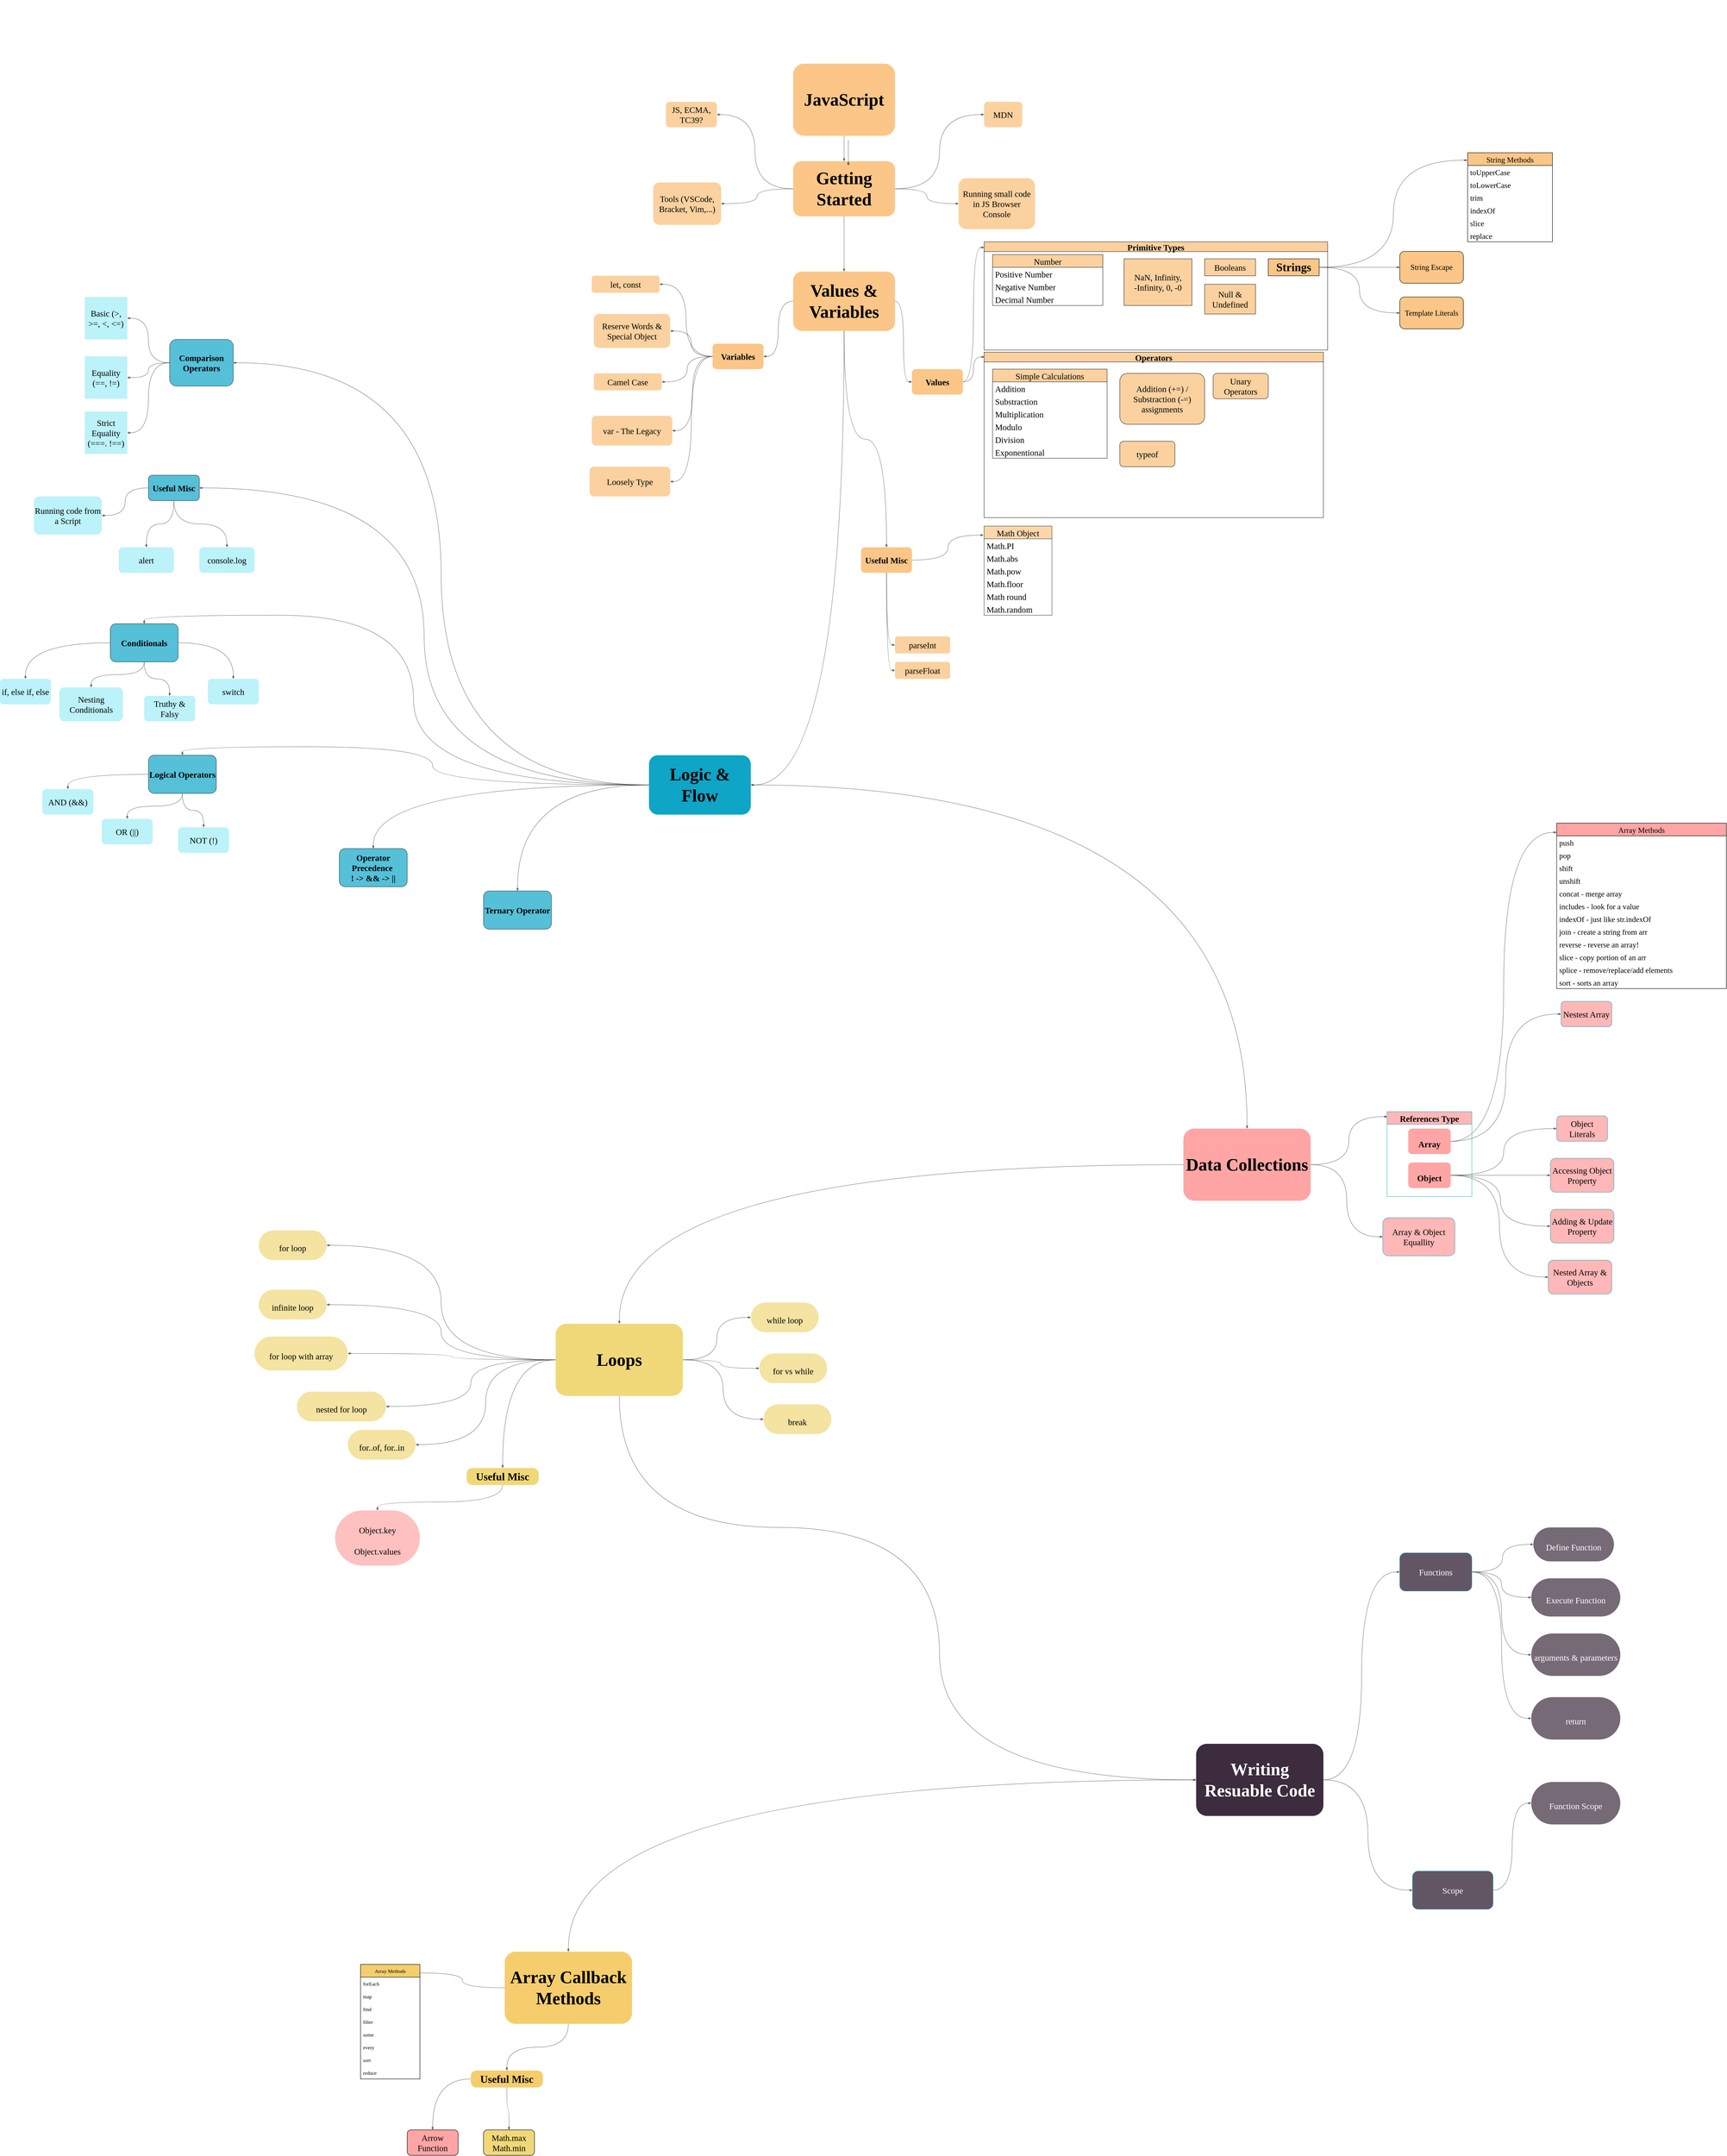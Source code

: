 <mxfile version="16.2.4" type="github">
  <diagram id="LKdaaSxqh0i9E6AuNrEw" name="JavaScript">
    <mxGraphModel dx="5393" dy="3217" grid="1" gridSize="10" guides="1" tooltips="1" connect="1" arrows="1" fold="1" page="1" pageScale="1" pageWidth="1700" pageHeight="1100" math="0" shadow="0">
      <root>
        <mxCell id="0" />
        <mxCell id="1" parent="0" />
        <mxCell id="n1dAi_QtuqGL7YVpSRW4-6" style="edgeStyle=orthogonalEdgeStyle;rounded=0;orthogonalLoop=1;jettySize=auto;html=1;entryX=0.5;entryY=0;entryDx=0;entryDy=0;fontFamily=Comfortaa;fontSource=https%3A%2F%2Ffonts.googleapis.com%2Fcss%3Ffamily%3DComfortaa;fontSize=20;curved=1;endArrow=diamondThin;endFill=1;strokeColor=#000000;opacity=50;" parent="1" source="n1dAi_QtuqGL7YVpSRW4-2" target="n1dAi_QtuqGL7YVpSRW4-5" edge="1">
          <mxGeometry relative="1" as="geometry" />
        </mxCell>
        <mxCell id="n1dAi_QtuqGL7YVpSRW4-2" value="&lt;font data-font-src=&quot;https://fonts.googleapis.com/css?family=Comfortaa&quot; style=&quot;font-size: 41px;&quot;&gt;JavaScript&lt;/font&gt;" style="rounded=1;whiteSpace=wrap;html=1;fillColor=#fbc687;strokeColor=none;fontSize=41;fontStyle=1;fontFamily=Comfortaa;fontSource=https%3A%2F%2Ffonts.googleapis.com%2Fcss%3Ffamily%3DComfortaa;" parent="1" vertex="1">
          <mxGeometry x="430" y="80" width="240" height="170" as="geometry" />
        </mxCell>
        <mxCell id="n1dAi_QtuqGL7YVpSRW4-3" value="" style="shape=image;imageAspect=0;aspect=fixed;verticalLabelPosition=bottom;verticalAlign=top;fontFamily=Comfortaa;fontSource=https%3A%2F%2Ffonts.googleapis.com%2Fcss%3Ffamily%3DComfortaa;image=https://upload.wikimedia.org/wikipedia/commons/6/6a/JavaScript-logo.png;" parent="1" vertex="1">
          <mxGeometry x="480" y="-70" width="140" height="140" as="geometry" />
        </mxCell>
        <mxCell id="n1dAi_QtuqGL7YVpSRW4-9" style="edgeStyle=orthogonalEdgeStyle;curved=1;rounded=0;orthogonalLoop=1;jettySize=auto;html=1;entryX=1;entryY=0.5;entryDx=0;entryDy=0;fontFamily=Comfortaa;fontSource=https%3A%2F%2Ffonts.googleapis.com%2Fcss%3Ffamily%3DComfortaa;fontSize=20;endArrow=diamondThin;endFill=1;strokeColor=#000000;opacity=50;" parent="1" source="n1dAi_QtuqGL7YVpSRW4-5" target="n1dAi_QtuqGL7YVpSRW4-7" edge="1">
          <mxGeometry relative="1" as="geometry" />
        </mxCell>
        <mxCell id="n1dAi_QtuqGL7YVpSRW4-11" style="edgeStyle=orthogonalEdgeStyle;curved=1;rounded=0;orthogonalLoop=1;jettySize=auto;html=1;entryX=1;entryY=0.5;entryDx=0;entryDy=0;fontFamily=Comfortaa;fontSource=https%3A%2F%2Ffonts.googleapis.com%2Fcss%3Ffamily%3DComfortaa;fontSize=20;endArrow=diamondThin;endFill=1;strokeColor=#000000;opacity=50;" parent="1" source="n1dAi_QtuqGL7YVpSRW4-5" target="n1dAi_QtuqGL7YVpSRW4-10" edge="1">
          <mxGeometry relative="1" as="geometry" />
        </mxCell>
        <mxCell id="n1dAi_QtuqGL7YVpSRW4-13" style="edgeStyle=orthogonalEdgeStyle;curved=1;rounded=0;orthogonalLoop=1;jettySize=auto;html=1;entryX=0;entryY=0.5;entryDx=0;entryDy=0;fontFamily=Comfortaa;fontSource=https%3A%2F%2Ffonts.googleapis.com%2Fcss%3Ffamily%3DComfortaa;fontSize=20;endArrow=diamondThin;endFill=1;strokeColor=#000000;opacity=50;" parent="1" source="n1dAi_QtuqGL7YVpSRW4-5" target="n1dAi_QtuqGL7YVpSRW4-12" edge="1">
          <mxGeometry relative="1" as="geometry" />
        </mxCell>
        <mxCell id="n1dAi_QtuqGL7YVpSRW4-16" style="edgeStyle=orthogonalEdgeStyle;curved=1;rounded=0;orthogonalLoop=1;jettySize=auto;html=1;entryX=0.5;entryY=0;entryDx=0;entryDy=0;fontFamily=Comfortaa;fontSource=https%3A%2F%2Ffonts.googleapis.com%2Fcss%3Ffamily%3DComfortaa;fontSize=20;endArrow=diamondThin;endFill=1;strokeColor=#000000;opacity=50;" parent="1" source="n1dAi_QtuqGL7YVpSRW4-5" target="n1dAi_QtuqGL7YVpSRW4-14" edge="1">
          <mxGeometry relative="1" as="geometry" />
        </mxCell>
        <mxCell id="n1dAi_QtuqGL7YVpSRW4-33" style="edgeStyle=orthogonalEdgeStyle;curved=1;rounded=0;orthogonalLoop=1;jettySize=auto;html=1;entryX=0;entryY=0.5;entryDx=0;entryDy=0;fontFamily=Comfortaa;fontSource=https%3A%2F%2Ffonts.googleapis.com%2Fcss%3Ffamily%3DComfortaa;fontSize=20;endArrow=diamondThin;endFill=1;strokeColor=#000000;opacity=50;" parent="1" source="n1dAi_QtuqGL7YVpSRW4-5" target="n1dAi_QtuqGL7YVpSRW4-32" edge="1">
          <mxGeometry relative="1" as="geometry" />
        </mxCell>
        <mxCell id="n1dAi_QtuqGL7YVpSRW4-5" value="&lt;font data-font-src=&quot;https://fonts.googleapis.com/css?family=Comfortaa&quot; style=&quot;font-size: 41px;&quot;&gt;Getting Started&lt;/font&gt;" style="rounded=1;whiteSpace=wrap;html=1;fillColor=#fbc687;strokeColor=none;fontSize=41;fontStyle=1;fontFamily=Comfortaa;fontSource=https%3A%2F%2Ffonts.googleapis.com%2Fcss%3Ffamily%3DComfortaa;" parent="1" vertex="1">
          <mxGeometry x="430" y="310" width="240" height="130" as="geometry" />
        </mxCell>
        <mxCell id="n1dAi_QtuqGL7YVpSRW4-7" value="&lt;font data-font-src=&quot;https://fonts.googleapis.com/css?family=Comfortaa&quot; style=&quot;font-size: 20px&quot;&gt;JS, ECMA, TC39?&lt;/font&gt;" style="rounded=1;whiteSpace=wrap;html=1;fillColor=#fbc687;strokeColor=none;fontSize=20;fontStyle=0;opacity=80;fontFamily=Comfortaa;fontSource=https%3A%2F%2Ffonts.googleapis.com%2Fcss%3Ffamily%3DComfortaa;" parent="1" vertex="1">
          <mxGeometry x="130" y="170" width="120" height="60" as="geometry" />
        </mxCell>
        <mxCell id="n1dAi_QtuqGL7YVpSRW4-10" value="&lt;font data-font-src=&quot;https://fonts.googleapis.com/css?family=Comfortaa&quot; style=&quot;font-size: 20px&quot;&gt;Tools (VSCode, Bracket, Vim,...)&lt;/font&gt;" style="rounded=1;whiteSpace=wrap;html=1;fillColor=#fbc687;strokeColor=none;fontSize=20;fontStyle=0;opacity=80;fontFamily=Comfortaa;fontSource=https%3A%2F%2Ffonts.googleapis.com%2Fcss%3Ffamily%3DComfortaa;" parent="1" vertex="1">
          <mxGeometry x="100" y="360" width="160" height="100" as="geometry" />
        </mxCell>
        <mxCell id="n1dAi_QtuqGL7YVpSRW4-12" value="&lt;font&gt;MDN&lt;/font&gt;" style="rounded=1;whiteSpace=wrap;html=1;fillColor=#fbc687;strokeColor=none;fontSize=20;fontStyle=0;opacity=80;fontFamily=Comfortaa;fontSource=https%3A%2F%2Ffonts.googleapis.com%2Fcss%3Ffamily%3DComfortaa;" parent="1" vertex="1">
          <mxGeometry x="880" y="170" width="90" height="60" as="geometry" />
        </mxCell>
        <mxCell id="n1dAi_QtuqGL7YVpSRW4-52" style="edgeStyle=orthogonalEdgeStyle;curved=1;rounded=0;orthogonalLoop=1;jettySize=auto;html=1;fontFamily=Comfortaa;fontSource=https%3A%2F%2Ffonts.googleapis.com%2Fcss%3Ffamily%3DComfortaa;fontSize=20;endArrow=diamondThin;endFill=1;strokeColor=#000000;opacity=50;entryX=0;entryY=0.5;entryDx=0;entryDy=0;" parent="1" source="n1dAi_QtuqGL7YVpSRW4-14" target="n1dAi_QtuqGL7YVpSRW4-69" edge="1">
          <mxGeometry relative="1" as="geometry">
            <mxPoint x="650" y="660" as="targetPoint" />
          </mxGeometry>
        </mxCell>
        <mxCell id="n1dAi_QtuqGL7YVpSRW4-73" style="edgeStyle=orthogonalEdgeStyle;curved=1;rounded=0;orthogonalLoop=1;jettySize=auto;html=1;entryX=1;entryY=0.5;entryDx=0;entryDy=0;fontFamily=Comfortaa;fontSource=https%3A%2F%2Ffonts.googleapis.com%2Fcss%3Ffamily%3DComfortaa;fontSize=20;endArrow=diamondThin;endFill=1;strokeColor=#000000;opacity=50;" parent="1" source="n1dAi_QtuqGL7YVpSRW4-14" target="n1dAi_QtuqGL7YVpSRW4-72" edge="1">
          <mxGeometry relative="1" as="geometry" />
        </mxCell>
        <mxCell id="n1dAi_QtuqGL7YVpSRW4-117" value="" style="edgeStyle=orthogonalEdgeStyle;curved=1;rounded=0;orthogonalLoop=1;jettySize=auto;html=1;fontFamily=Comfortaa;fontSource=https%3A%2F%2Ffonts.googleapis.com%2Fcss%3Ffamily%3DComfortaa;fontSize=18;endArrow=diamondThin;endFill=1;strokeColor=#000000;opacity=50;" parent="1" source="n1dAi_QtuqGL7YVpSRW4-14" target="n1dAi_QtuqGL7YVpSRW4-116" edge="1">
          <mxGeometry relative="1" as="geometry" />
        </mxCell>
        <mxCell id="n1dAi_QtuqGL7YVpSRW4-138" style="edgeStyle=orthogonalEdgeStyle;curved=1;rounded=0;orthogonalLoop=1;jettySize=auto;html=1;entryX=1;entryY=0.5;entryDx=0;entryDy=0;fontFamily=Comfortaa;fontSource=https%3A%2F%2Ffonts.googleapis.com%2Fcss%3Ffamily%3DComfortaa;fontSize=20;endArrow=diamondThin;endFill=1;strokeColor=#000000;opacity=50;exitX=0.5;exitY=1;exitDx=0;exitDy=0;" parent="1" source="n1dAi_QtuqGL7YVpSRW4-14" target="n1dAi_QtuqGL7YVpSRW4-137" edge="1">
          <mxGeometry relative="1" as="geometry" />
        </mxCell>
        <mxCell id="n1dAi_QtuqGL7YVpSRW4-14" value="&lt;font data-font-src=&quot;https://fonts.googleapis.com/css?family=Comfortaa&quot; style=&quot;font-size: 41px;&quot;&gt;Values &amp;amp; Variables&lt;/font&gt;" style="rounded=1;whiteSpace=wrap;html=1;fillColor=#fbc687;strokeColor=none;fontSize=41;fontStyle=1;fontFamily=Comfortaa;fontSource=https%3A%2F%2Ffonts.googleapis.com%2Fcss%3Ffamily%3DComfortaa;" parent="1" vertex="1">
          <mxGeometry x="430" y="570" width="240" height="140" as="geometry" />
        </mxCell>
        <mxCell id="n1dAi_QtuqGL7YVpSRW4-30" value="Primitive Types" style="swimlane;fontFamily=Comfortaa;fontSource=https%3A%2F%2Ffonts.googleapis.com%2Fcss%3Ffamily%3DComfortaa;fontSize=20;fillColor=#fbc687;opacity=80;" parent="1" vertex="1">
          <mxGeometry x="880" y="500" width="810" height="255" as="geometry" />
        </mxCell>
        <mxCell id="n1dAi_QtuqGL7YVpSRW4-48" value="Number" style="swimlane;fontStyle=0;childLayout=stackLayout;horizontal=1;startSize=30;horizontalStack=0;resizeParent=1;resizeParentMax=0;resizeLast=0;collapsible=1;marginBottom=0;fontFamily=Comfortaa;fontSource=https%3A%2F%2Ffonts.googleapis.com%2Fcss%3Ffamily%3DComfortaa;fontSize=20;fillColor=#fbc687;opacity=80;" parent="n1dAi_QtuqGL7YVpSRW4-30" vertex="1">
          <mxGeometry x="20" y="30" width="260" height="120" as="geometry">
            <mxRectangle x="20" y="30" width="120" height="30" as="alternateBounds" />
          </mxGeometry>
        </mxCell>
        <mxCell id="n1dAi_QtuqGL7YVpSRW4-49" value="Positive Number" style="text;strokeColor=none;fillColor=none;align=left;verticalAlign=middle;spacingLeft=4;spacingRight=4;overflow=hidden;points=[[0,0.5],[1,0.5]];portConstraint=eastwest;rotatable=0;fontFamily=Comfortaa;fontSource=https%3A%2F%2Ffonts.googleapis.com%2Fcss%3Ffamily%3DComfortaa;fontSize=20;opacity=80;" parent="n1dAi_QtuqGL7YVpSRW4-48" vertex="1">
          <mxGeometry y="30" width="260" height="30" as="geometry" />
        </mxCell>
        <mxCell id="n1dAi_QtuqGL7YVpSRW4-50" value="Negative Number" style="text;strokeColor=none;fillColor=none;align=left;verticalAlign=middle;spacingLeft=4;spacingRight=4;overflow=hidden;points=[[0,0.5],[1,0.5]];portConstraint=eastwest;rotatable=0;fontFamily=Comfortaa;fontSource=https%3A%2F%2Ffonts.googleapis.com%2Fcss%3Ffamily%3DComfortaa;fontSize=20;opacity=80;" parent="n1dAi_QtuqGL7YVpSRW4-48" vertex="1">
          <mxGeometry y="60" width="260" height="30" as="geometry" />
        </mxCell>
        <mxCell id="n1dAi_QtuqGL7YVpSRW4-51" value="Decimal Number" style="text;strokeColor=none;fillColor=none;align=left;verticalAlign=middle;spacingLeft=4;spacingRight=4;overflow=hidden;points=[[0,0.5],[1,0.5]];portConstraint=eastwest;rotatable=0;fontFamily=Comfortaa;fontSource=https%3A%2F%2Ffonts.googleapis.com%2Fcss%3Ffamily%3DComfortaa;fontSize=20;opacity=80;" parent="n1dAi_QtuqGL7YVpSRW4-48" vertex="1">
          <mxGeometry y="90" width="260" height="30" as="geometry" />
        </mxCell>
        <mxCell id="n1dAi_QtuqGL7YVpSRW4-67" value="NaN, Infinity, &lt;br&gt;-Infinity, 0, -0" style="whiteSpace=wrap;html=1;fontFamily=Comfortaa;fontSource=https%3A%2F%2Ffonts.googleapis.com%2Fcss%3Ffamily%3DComfortaa;fontSize=20;fillColor=#fbc687;opacity=80;" parent="n1dAi_QtuqGL7YVpSRW4-30" vertex="1">
          <mxGeometry x="330" y="40" width="160" height="110" as="geometry" />
        </mxCell>
        <mxCell id="n1dAi_QtuqGL7YVpSRW4-93" value="Booleans" style="whiteSpace=wrap;html=1;fontFamily=Comfortaa;fontSource=https%3A%2F%2Ffonts.googleapis.com%2Fcss%3Ffamily%3DComfortaa;fontSize=20;fillColor=#fbc687;opacity=80;" parent="n1dAi_QtuqGL7YVpSRW4-30" vertex="1">
          <mxGeometry x="520" y="40" width="120" height="40" as="geometry" />
        </mxCell>
        <mxCell id="n1dAi_QtuqGL7YVpSRW4-96" value="Strings" style="whiteSpace=wrap;html=1;fontFamily=Comfortaa;fontSource=https%3A%2F%2Ffonts.googleapis.com%2Fcss%3Ffamily%3DComfortaa;fontSize=27;fillColor=#fbc687;fontStyle=1" parent="n1dAi_QtuqGL7YVpSRW4-30" vertex="1">
          <mxGeometry x="670" y="40" width="120" height="40" as="geometry" />
        </mxCell>
        <mxCell id="n1dAi_QtuqGL7YVpSRW4-112" value="Null &amp;amp; Undefined" style="whiteSpace=wrap;html=1;fontFamily=Comfortaa;fontSource=https%3A%2F%2Ffonts.googleapis.com%2Fcss%3Ffamily%3DComfortaa;fontSize=20;fillColor=#fbc687;opacity=80;" parent="n1dAi_QtuqGL7YVpSRW4-30" vertex="1">
          <mxGeometry x="520" y="100" width="120" height="70" as="geometry" />
        </mxCell>
        <mxCell id="n1dAi_QtuqGL7YVpSRW4-32" value="&lt;font&gt;Running small code in JS Browser Console&lt;/font&gt;" style="rounded=1;whiteSpace=wrap;html=1;fillColor=#fbc687;strokeColor=none;fontSize=20;fontStyle=0;opacity=80;fontFamily=Comfortaa;fontSource=https%3A%2F%2Ffonts.googleapis.com%2Fcss%3Ffamily%3DComfortaa;" parent="1" vertex="1">
          <mxGeometry x="820" y="350" width="180" height="120" as="geometry" />
        </mxCell>
        <mxCell id="n1dAi_QtuqGL7YVpSRW4-70" style="edgeStyle=orthogonalEdgeStyle;curved=1;rounded=0;orthogonalLoop=1;jettySize=auto;html=1;fontFamily=Comfortaa;fontSource=https%3A%2F%2Ffonts.googleapis.com%2Fcss%3Ffamily%3DComfortaa;fontSize=20;endArrow=diamondThin;endFill=1;strokeColor=#000000;opacity=50;entryX=0;entryY=0.052;entryDx=0;entryDy=0;entryPerimeter=0;" parent="1" source="n1dAi_QtuqGL7YVpSRW4-69" target="n1dAi_QtuqGL7YVpSRW4-30" edge="1">
          <mxGeometry relative="1" as="geometry">
            <mxPoint x="780" y="760" as="targetPoint" />
          </mxGeometry>
        </mxCell>
        <mxCell id="n1dAi_QtuqGL7YVpSRW4-85" style="edgeStyle=orthogonalEdgeStyle;curved=1;rounded=0;orthogonalLoop=1;jettySize=auto;html=1;entryX=0.001;entryY=0.029;entryDx=0;entryDy=0;entryPerimeter=0;fontFamily=Comfortaa;fontSource=https%3A%2F%2Ffonts.googleapis.com%2Fcss%3Ffamily%3DComfortaa;fontSize=20;endArrow=diamondThin;endFill=1;strokeColor=#000000;opacity=50;" parent="1" source="n1dAi_QtuqGL7YVpSRW4-69" target="n1dAi_QtuqGL7YVpSRW4-84" edge="1">
          <mxGeometry relative="1" as="geometry" />
        </mxCell>
        <mxCell id="n1dAi_QtuqGL7YVpSRW4-69" value="&lt;font data-font-src=&quot;https://fonts.googleapis.com/css?family=Comfortaa&quot; style=&quot;font-size: 20px&quot;&gt;Values&lt;/font&gt;" style="rounded=1;whiteSpace=wrap;html=1;fillColor=#fbc687;strokeColor=none;fontSize=20;fontStyle=1;fontFamily=Comfortaa;fontSource=https%3A%2F%2Ffonts.googleapis.com%2Fcss%3Ffamily%3DComfortaa;" parent="1" vertex="1">
          <mxGeometry x="710" y="800" width="120" height="60" as="geometry" />
        </mxCell>
        <mxCell id="n1dAi_QtuqGL7YVpSRW4-75" style="edgeStyle=orthogonalEdgeStyle;curved=1;rounded=0;orthogonalLoop=1;jettySize=auto;html=1;entryX=1;entryY=0.5;entryDx=0;entryDy=0;fontFamily=Comfortaa;fontSource=https%3A%2F%2Ffonts.googleapis.com%2Fcss%3Ffamily%3DComfortaa;fontSize=20;endArrow=diamondThin;endFill=1;strokeColor=#000000;opacity=50;" parent="1" source="n1dAi_QtuqGL7YVpSRW4-72" target="n1dAi_QtuqGL7YVpSRW4-74" edge="1">
          <mxGeometry relative="1" as="geometry" />
        </mxCell>
        <mxCell id="n1dAi_QtuqGL7YVpSRW4-77" style="edgeStyle=orthogonalEdgeStyle;curved=1;rounded=0;orthogonalLoop=1;jettySize=auto;html=1;entryX=1;entryY=0.5;entryDx=0;entryDy=0;fontFamily=Comfortaa;fontSource=https%3A%2F%2Ffonts.googleapis.com%2Fcss%3Ffamily%3DComfortaa;fontSize=20;endArrow=diamondThin;endFill=1;strokeColor=#000000;opacity=50;" parent="1" source="n1dAi_QtuqGL7YVpSRW4-72" target="n1dAi_QtuqGL7YVpSRW4-76" edge="1">
          <mxGeometry relative="1" as="geometry" />
        </mxCell>
        <mxCell id="n1dAi_QtuqGL7YVpSRW4-90" style="edgeStyle=orthogonalEdgeStyle;curved=1;rounded=0;orthogonalLoop=1;jettySize=auto;html=1;entryX=1;entryY=0.5;entryDx=0;entryDy=0;fontFamily=Comfortaa;fontSource=https%3A%2F%2Ffonts.googleapis.com%2Fcss%3Ffamily%3DComfortaa;fontSize=20;endArrow=diamondThin;endFill=1;strokeColor=#000000;opacity=50;" parent="1" source="n1dAi_QtuqGL7YVpSRW4-72" target="n1dAi_QtuqGL7YVpSRW4-89" edge="1">
          <mxGeometry relative="1" as="geometry" />
        </mxCell>
        <mxCell id="n1dAi_QtuqGL7YVpSRW4-92" style="edgeStyle=orthogonalEdgeStyle;curved=1;rounded=0;orthogonalLoop=1;jettySize=auto;html=1;entryX=1;entryY=0.5;entryDx=0;entryDy=0;fontFamily=Comfortaa;fontSource=https%3A%2F%2Ffonts.googleapis.com%2Fcss%3Ffamily%3DComfortaa;fontSize=20;endArrow=diamondThin;endFill=1;strokeColor=#000000;opacity=50;" parent="1" source="n1dAi_QtuqGL7YVpSRW4-72" target="n1dAi_QtuqGL7YVpSRW4-91" edge="1">
          <mxGeometry relative="1" as="geometry" />
        </mxCell>
        <mxCell id="n1dAi_QtuqGL7YVpSRW4-95" style="edgeStyle=orthogonalEdgeStyle;curved=1;rounded=0;orthogonalLoop=1;jettySize=auto;html=1;entryX=1;entryY=0.5;entryDx=0;entryDy=0;fontFamily=Comfortaa;fontSource=https%3A%2F%2Ffonts.googleapis.com%2Fcss%3Ffamily%3DComfortaa;fontSize=20;endArrow=diamondThin;endFill=1;strokeColor=#000000;opacity=50;" parent="1" source="n1dAi_QtuqGL7YVpSRW4-72" target="n1dAi_QtuqGL7YVpSRW4-94" edge="1">
          <mxGeometry relative="1" as="geometry" />
        </mxCell>
        <mxCell id="n1dAi_QtuqGL7YVpSRW4-72" value="&lt;font data-font-src=&quot;https://fonts.googleapis.com/css?family=Comfortaa&quot; style=&quot;font-size: 20px&quot;&gt;Variables&lt;/font&gt;" style="rounded=1;whiteSpace=wrap;html=1;fillColor=#fbc687;strokeColor=none;fontSize=20;fontStyle=1;fontFamily=Comfortaa;fontSource=https%3A%2F%2Ffonts.googleapis.com%2Fcss%3Ffamily%3DComfortaa;" parent="1" vertex="1">
          <mxGeometry x="240" y="740" width="120" height="60" as="geometry" />
        </mxCell>
        <mxCell id="n1dAi_QtuqGL7YVpSRW4-74" value="&lt;font&gt;Reserve Words &amp;amp; Special Object&lt;/font&gt;" style="rounded=1;whiteSpace=wrap;html=1;fillColor=#fbc687;strokeColor=none;fontSize=20;fontStyle=0;opacity=80;fontFamily=Comfortaa;fontSource=https%3A%2F%2Ffonts.googleapis.com%2Fcss%3Ffamily%3DComfortaa;" parent="1" vertex="1">
          <mxGeometry x="-40" y="670" width="180" height="80" as="geometry" />
        </mxCell>
        <mxCell id="n1dAi_QtuqGL7YVpSRW4-76" value="&lt;font&gt;Camel Case&lt;/font&gt;" style="rounded=1;whiteSpace=wrap;html=1;fillColor=#fbc687;strokeColor=none;fontSize=20;fontStyle=0;opacity=80;fontFamily=Comfortaa;fontSource=https%3A%2F%2Ffonts.googleapis.com%2Fcss%3Ffamily%3DComfortaa;" parent="1" vertex="1">
          <mxGeometry x="-40" y="810" width="160" height="40" as="geometry" />
        </mxCell>
        <mxCell id="n1dAi_QtuqGL7YVpSRW4-84" value="Operators" style="swimlane;fontFamily=Comfortaa;fontSource=https%3A%2F%2Ffonts.googleapis.com%2Fcss%3Ffamily%3DComfortaa;fontSize=20;fillColor=#fbc687;opacity=80;" parent="1" vertex="1">
          <mxGeometry x="880" y="760" width="800" height="390" as="geometry" />
        </mxCell>
        <mxCell id="n1dAi_QtuqGL7YVpSRW4-53" value="Simple Calculations" style="swimlane;fontStyle=0;childLayout=stackLayout;horizontal=1;startSize=30;horizontalStack=0;resizeParent=1;resizeParentMax=0;resizeLast=0;collapsible=1;marginBottom=0;fontFamily=Comfortaa;fontSource=https%3A%2F%2Ffonts.googleapis.com%2Fcss%3Ffamily%3DComfortaa;fontSize=20;fillColor=#fbc687;opacity=80;" parent="n1dAi_QtuqGL7YVpSRW4-84" vertex="1">
          <mxGeometry x="20" y="40" width="270" height="210" as="geometry">
            <mxRectangle x="20" y="30" width="120" height="30" as="alternateBounds" />
          </mxGeometry>
        </mxCell>
        <mxCell id="n1dAi_QtuqGL7YVpSRW4-54" value="Addition    " style="text;strokeColor=none;fillColor=none;align=left;verticalAlign=middle;spacingLeft=4;spacingRight=4;overflow=hidden;points=[[0,0.5],[1,0.5]];portConstraint=eastwest;rotatable=0;fontFamily=Comfortaa;fontSource=https%3A%2F%2Ffonts.googleapis.com%2Fcss%3Ffamily%3DComfortaa;fontSize=20;opacity=80;" parent="n1dAi_QtuqGL7YVpSRW4-53" vertex="1">
          <mxGeometry y="30" width="270" height="30" as="geometry" />
        </mxCell>
        <mxCell id="n1dAi_QtuqGL7YVpSRW4-55" value="Substraction" style="text;strokeColor=none;fillColor=none;align=left;verticalAlign=middle;spacingLeft=4;spacingRight=4;overflow=hidden;points=[[0,0.5],[1,0.5]];portConstraint=eastwest;rotatable=0;fontFamily=Comfortaa;fontSource=https%3A%2F%2Ffonts.googleapis.com%2Fcss%3Ffamily%3DComfortaa;fontSize=20;opacity=80;" parent="n1dAi_QtuqGL7YVpSRW4-53" vertex="1">
          <mxGeometry y="60" width="270" height="30" as="geometry" />
        </mxCell>
        <mxCell id="n1dAi_QtuqGL7YVpSRW4-56" value="Multiplication" style="text;strokeColor=none;fillColor=none;align=left;verticalAlign=middle;spacingLeft=4;spacingRight=4;overflow=hidden;points=[[0,0.5],[1,0.5]];portConstraint=eastwest;rotatable=0;fontFamily=Comfortaa;fontSource=https%3A%2F%2Ffonts.googleapis.com%2Fcss%3Ffamily%3DComfortaa;fontSize=20;opacity=80;" parent="n1dAi_QtuqGL7YVpSRW4-53" vertex="1">
          <mxGeometry y="90" width="270" height="30" as="geometry" />
        </mxCell>
        <mxCell id="n1dAi_QtuqGL7YVpSRW4-64" value="Modulo" style="text;strokeColor=none;fillColor=none;align=left;verticalAlign=middle;spacingLeft=4;spacingRight=4;overflow=hidden;points=[[0,0.5],[1,0.5]];portConstraint=eastwest;rotatable=0;fontFamily=Comfortaa;fontSource=https%3A%2F%2Ffonts.googleapis.com%2Fcss%3Ffamily%3DComfortaa;fontSize=20;opacity=80;" parent="n1dAi_QtuqGL7YVpSRW4-53" vertex="1">
          <mxGeometry y="120" width="270" height="30" as="geometry" />
        </mxCell>
        <mxCell id="n1dAi_QtuqGL7YVpSRW4-63" value="Division" style="text;strokeColor=none;fillColor=none;align=left;verticalAlign=middle;spacingLeft=4;spacingRight=4;overflow=hidden;points=[[0,0.5],[1,0.5]];portConstraint=eastwest;rotatable=0;fontFamily=Comfortaa;fontSource=https%3A%2F%2Ffonts.googleapis.com%2Fcss%3Ffamily%3DComfortaa;fontSize=20;opacity=80;" parent="n1dAi_QtuqGL7YVpSRW4-53" vertex="1">
          <mxGeometry y="150" width="270" height="30" as="geometry" />
        </mxCell>
        <mxCell id="n1dAi_QtuqGL7YVpSRW4-68" value="Exponentional" style="text;strokeColor=none;fillColor=none;align=left;verticalAlign=middle;spacingLeft=4;spacingRight=4;overflow=hidden;points=[[0,0.5],[1,0.5]];portConstraint=eastwest;rotatable=0;fontFamily=Comfortaa;fontSource=https%3A%2F%2Ffonts.googleapis.com%2Fcss%3Ffamily%3DComfortaa;fontSize=20;opacity=80;" parent="n1dAi_QtuqGL7YVpSRW4-53" vertex="1">
          <mxGeometry y="180" width="270" height="30" as="geometry" />
        </mxCell>
        <mxCell id="n1dAi_QtuqGL7YVpSRW4-86" value="Unary Operators" style="rounded=1;whiteSpace=wrap;html=1;fontFamily=Comfortaa;fontSource=https%3A%2F%2Ffonts.googleapis.com%2Fcss%3Ffamily%3DComfortaa;fontSize=20;fillColor=#fbc687;opacity=80;" parent="n1dAi_QtuqGL7YVpSRW4-84" vertex="1">
          <mxGeometry x="540" y="50" width="130" height="60" as="geometry" />
        </mxCell>
        <mxCell id="n1dAi_QtuqGL7YVpSRW4-87" value="Addition (+=) / Substraction (-=) assignments" style="rounded=1;whiteSpace=wrap;html=1;fontFamily=Comfortaa;fontSource=https%3A%2F%2Ffonts.googleapis.com%2Fcss%3Ffamily%3DComfortaa;fontSize=20;fillColor=#fbc687;opacity=80;" parent="n1dAi_QtuqGL7YVpSRW4-84" vertex="1">
          <mxGeometry x="320" y="50" width="200" height="120" as="geometry" />
        </mxCell>
        <mxCell id="n1dAi_QtuqGL7YVpSRW4-129" value="typeof" style="rounded=1;whiteSpace=wrap;html=1;fontFamily=Comfortaa;fontSource=https%3A%2F%2Ffonts.googleapis.com%2Fcss%3Ffamily%3DComfortaa;fontSize=20;fillColor=#fbc687;opacity=80;" parent="n1dAi_QtuqGL7YVpSRW4-84" vertex="1">
          <mxGeometry x="320" y="210" width="130" height="60" as="geometry" />
        </mxCell>
        <mxCell id="n1dAi_QtuqGL7YVpSRW4-89" value="&lt;font&gt;let, const&lt;/font&gt;" style="rounded=1;whiteSpace=wrap;html=1;fillColor=#fbc687;strokeColor=none;fontSize=20;fontStyle=0;opacity=80;fontFamily=Comfortaa;fontSource=https%3A%2F%2Ffonts.googleapis.com%2Fcss%3Ffamily%3DComfortaa;" parent="1" vertex="1">
          <mxGeometry x="-45" y="580" width="160" height="40" as="geometry" />
        </mxCell>
        <mxCell id="n1dAi_QtuqGL7YVpSRW4-91" value="&lt;font&gt;var - The Legacy&lt;/font&gt;" style="rounded=1;whiteSpace=wrap;html=1;fillColor=#fbc687;strokeColor=none;fontSize=20;fontStyle=0;opacity=80;fontFamily=Comfortaa;fontSource=https%3A%2F%2Ffonts.googleapis.com%2Fcss%3Ffamily%3DComfortaa;" parent="1" vertex="1">
          <mxGeometry x="-45" y="910" width="190" height="70" as="geometry" />
        </mxCell>
        <mxCell id="n1dAi_QtuqGL7YVpSRW4-94" value="&lt;font&gt;Loosely Type&lt;/font&gt;" style="rounded=1;whiteSpace=wrap;html=1;fillColor=#fbc687;strokeColor=none;fontSize=20;fontStyle=0;opacity=80;fontFamily=Comfortaa;fontSource=https%3A%2F%2Ffonts.googleapis.com%2Fcss%3Ffamily%3DComfortaa;" parent="1" vertex="1">
          <mxGeometry x="-50" y="1030" width="190" height="70" as="geometry" />
        </mxCell>
        <mxCell id="n1dAi_QtuqGL7YVpSRW4-99" value="String Methods" style="swimlane;fontStyle=0;childLayout=stackLayout;horizontal=1;startSize=30;horizontalStack=0;resizeParent=1;resizeParentMax=0;resizeLast=0;collapsible=1;marginBottom=0;fontFamily=Comfortaa;fontSource=https%3A%2F%2Ffonts.googleapis.com%2Fcss%3Ffamily%3DComfortaa;fontSize=18;fillColor=#fbc687;" parent="1" vertex="1">
          <mxGeometry x="2020" y="290" width="200" height="210" as="geometry" />
        </mxCell>
        <mxCell id="n1dAi_QtuqGL7YVpSRW4-100" value="toUpperCase" style="text;strokeColor=none;fillColor=none;align=left;verticalAlign=middle;spacingLeft=4;spacingRight=4;overflow=hidden;points=[[0,0.5],[1,0.5]];portConstraint=eastwest;rotatable=0;fontFamily=Comfortaa;fontSource=https%3A%2F%2Ffonts.googleapis.com%2Fcss%3Ffamily%3DComfortaa;fontSize=18;" parent="n1dAi_QtuqGL7YVpSRW4-99" vertex="1">
          <mxGeometry y="30" width="200" height="30" as="geometry" />
        </mxCell>
        <mxCell id="n1dAi_QtuqGL7YVpSRW4-101" value="toLowerCase" style="text;strokeColor=none;fillColor=none;align=left;verticalAlign=middle;spacingLeft=4;spacingRight=4;overflow=hidden;points=[[0,0.5],[1,0.5]];portConstraint=eastwest;rotatable=0;fontFamily=Comfortaa;fontSource=https%3A%2F%2Ffonts.googleapis.com%2Fcss%3Ffamily%3DComfortaa;fontSize=18;" parent="n1dAi_QtuqGL7YVpSRW4-99" vertex="1">
          <mxGeometry y="60" width="200" height="30" as="geometry" />
        </mxCell>
        <mxCell id="n1dAi_QtuqGL7YVpSRW4-102" value="trim" style="text;strokeColor=none;fillColor=none;align=left;verticalAlign=middle;spacingLeft=4;spacingRight=4;overflow=hidden;points=[[0,0.5],[1,0.5]];portConstraint=eastwest;rotatable=0;fontFamily=Comfortaa;fontSource=https%3A%2F%2Ffonts.googleapis.com%2Fcss%3Ffamily%3DComfortaa;fontSize=18;" parent="n1dAi_QtuqGL7YVpSRW4-99" vertex="1">
          <mxGeometry y="90" width="200" height="30" as="geometry" />
        </mxCell>
        <mxCell id="n1dAi_QtuqGL7YVpSRW4-103" value="indexOf" style="text;strokeColor=none;fillColor=none;align=left;verticalAlign=middle;spacingLeft=4;spacingRight=4;overflow=hidden;points=[[0,0.5],[1,0.5]];portConstraint=eastwest;rotatable=0;fontFamily=Comfortaa;fontSource=https%3A%2F%2Ffonts.googleapis.com%2Fcss%3Ffamily%3DComfortaa;fontSize=18;" parent="n1dAi_QtuqGL7YVpSRW4-99" vertex="1">
          <mxGeometry y="120" width="200" height="30" as="geometry" />
        </mxCell>
        <mxCell id="n1dAi_QtuqGL7YVpSRW4-104" value="slice" style="text;strokeColor=none;fillColor=none;align=left;verticalAlign=middle;spacingLeft=4;spacingRight=4;overflow=hidden;points=[[0,0.5],[1,0.5]];portConstraint=eastwest;rotatable=0;fontFamily=Comfortaa;fontSource=https%3A%2F%2Ffonts.googleapis.com%2Fcss%3Ffamily%3DComfortaa;fontSize=18;" parent="n1dAi_QtuqGL7YVpSRW4-99" vertex="1">
          <mxGeometry y="150" width="200" height="30" as="geometry" />
        </mxCell>
        <mxCell id="n1dAi_QtuqGL7YVpSRW4-105" value="replace" style="text;strokeColor=none;fillColor=none;align=left;verticalAlign=middle;spacingLeft=4;spacingRight=4;overflow=hidden;points=[[0,0.5],[1,0.5]];portConstraint=eastwest;rotatable=0;fontFamily=Comfortaa;fontSource=https%3A%2F%2Ffonts.googleapis.com%2Fcss%3Ffamily%3DComfortaa;fontSize=18;" parent="n1dAi_QtuqGL7YVpSRW4-99" vertex="1">
          <mxGeometry y="180" width="200" height="30" as="geometry" />
        </mxCell>
        <mxCell id="n1dAi_QtuqGL7YVpSRW4-106" style="edgeStyle=orthogonalEdgeStyle;curved=1;rounded=0;orthogonalLoop=1;jettySize=auto;html=1;entryX=-0.005;entryY=0.084;entryDx=0;entryDy=0;entryPerimeter=0;fontFamily=Comfortaa;fontSource=https%3A%2F%2Ffonts.googleapis.com%2Fcss%3Ffamily%3DComfortaa;fontSize=18;endArrow=diamondThin;endFill=1;strokeColor=#000000;opacity=50;" parent="1" source="n1dAi_QtuqGL7YVpSRW4-96" target="n1dAi_QtuqGL7YVpSRW4-99" edge="1">
          <mxGeometry relative="1" as="geometry" />
        </mxCell>
        <mxCell id="n1dAi_QtuqGL7YVpSRW4-107" value="String Escape" style="rounded=1;whiteSpace=wrap;html=1;fontFamily=Comfortaa;fontSource=https%3A%2F%2Ffonts.googleapis.com%2Fcss%3Ffamily%3DComfortaa;fontSize=18;fillColor=#fbc687;" parent="1" vertex="1">
          <mxGeometry x="1860" y="522.5" width="150" height="75" as="geometry" />
        </mxCell>
        <mxCell id="n1dAi_QtuqGL7YVpSRW4-109" style="edgeStyle=orthogonalEdgeStyle;curved=1;rounded=0;orthogonalLoop=1;jettySize=auto;html=1;entryX=0;entryY=0.5;entryDx=0;entryDy=0;fontFamily=Comfortaa;fontSource=https%3A%2F%2Ffonts.googleapis.com%2Fcss%3Ffamily%3DComfortaa;fontSize=18;endArrow=diamondThin;endFill=1;strokeColor=#000000;opacity=50;" parent="1" source="n1dAi_QtuqGL7YVpSRW4-96" target="n1dAi_QtuqGL7YVpSRW4-107" edge="1">
          <mxGeometry relative="1" as="geometry" />
        </mxCell>
        <mxCell id="n1dAi_QtuqGL7YVpSRW4-110" value="Template Literals" style="rounded=1;whiteSpace=wrap;html=1;fontFamily=Comfortaa;fontSource=https%3A%2F%2Ffonts.googleapis.com%2Fcss%3Ffamily%3DComfortaa;fontSize=18;fillColor=#fbc687;" parent="1" vertex="1">
          <mxGeometry x="1860" y="630" width="150" height="75" as="geometry" />
        </mxCell>
        <mxCell id="n1dAi_QtuqGL7YVpSRW4-111" style="edgeStyle=orthogonalEdgeStyle;curved=1;rounded=0;orthogonalLoop=1;jettySize=auto;html=1;entryX=0;entryY=0.5;entryDx=0;entryDy=0;fontFamily=Comfortaa;fontSource=https%3A%2F%2Ffonts.googleapis.com%2Fcss%3Ffamily%3DComfortaa;fontSize=18;endArrow=diamondThin;endFill=1;strokeColor=#000000;opacity=50;" parent="1" source="n1dAi_QtuqGL7YVpSRW4-96" target="n1dAi_QtuqGL7YVpSRW4-110" edge="1">
          <mxGeometry relative="1" as="geometry" />
        </mxCell>
        <mxCell id="n1dAi_QtuqGL7YVpSRW4-126" style="edgeStyle=orthogonalEdgeStyle;curved=1;rounded=0;orthogonalLoop=1;jettySize=auto;html=1;entryX=-0.009;entryY=0.101;entryDx=0;entryDy=0;entryPerimeter=0;fontFamily=Comfortaa;fontSource=https%3A%2F%2Ffonts.googleapis.com%2Fcss%3Ffamily%3DComfortaa;fontSize=20;endArrow=diamondThin;endFill=1;strokeColor=#000000;opacity=50;" parent="1" source="n1dAi_QtuqGL7YVpSRW4-116" target="n1dAi_QtuqGL7YVpSRW4-120" edge="1">
          <mxGeometry relative="1" as="geometry" />
        </mxCell>
        <mxCell id="n1dAi_QtuqGL7YVpSRW4-134" style="edgeStyle=orthogonalEdgeStyle;curved=1;rounded=0;orthogonalLoop=1;jettySize=auto;html=1;entryX=0;entryY=0.5;entryDx=0;entryDy=0;fontFamily=Comfortaa;fontSource=https%3A%2F%2Ffonts.googleapis.com%2Fcss%3Ffamily%3DComfortaa;fontSize=20;endArrow=diamondThin;endFill=1;strokeColor=#000000;opacity=50;" parent="1" source="n1dAi_QtuqGL7YVpSRW4-116" target="n1dAi_QtuqGL7YVpSRW4-132" edge="1">
          <mxGeometry relative="1" as="geometry" />
        </mxCell>
        <mxCell id="n1dAi_QtuqGL7YVpSRW4-135" style="edgeStyle=orthogonalEdgeStyle;curved=1;rounded=0;orthogonalLoop=1;jettySize=auto;html=1;entryX=0;entryY=0.5;entryDx=0;entryDy=0;fontFamily=Comfortaa;fontSource=https%3A%2F%2Ffonts.googleapis.com%2Fcss%3Ffamily%3DComfortaa;fontSize=20;endArrow=diamondThin;endFill=1;strokeColor=#000000;opacity=50;" parent="1" source="n1dAi_QtuqGL7YVpSRW4-116" target="n1dAi_QtuqGL7YVpSRW4-133" edge="1">
          <mxGeometry relative="1" as="geometry" />
        </mxCell>
        <mxCell id="n1dAi_QtuqGL7YVpSRW4-116" value="&lt;font&gt;Useful Misc&lt;/font&gt;" style="rounded=1;whiteSpace=wrap;html=1;fillColor=#fbc687;strokeColor=none;fontSize=20;fontStyle=1;fontFamily=Comfortaa;fontSource=https%3A%2F%2Ffonts.googleapis.com%2Fcss%3Ffamily%3DComfortaa;" parent="1" vertex="1">
          <mxGeometry x="590" y="1220" width="120" height="60" as="geometry" />
        </mxCell>
        <mxCell id="n1dAi_QtuqGL7YVpSRW4-120" value="Math Object" style="swimlane;fontStyle=0;childLayout=stackLayout;horizontal=1;startSize=30;horizontalStack=0;resizeParent=1;resizeParentMax=0;resizeLast=0;collapsible=1;marginBottom=0;fontFamily=Comfortaa;fontSource=https%3A%2F%2Ffonts.googleapis.com%2Fcss%3Ffamily%3DComfortaa;fontSize=20;fillColor=#fbc687;opacity=70;" parent="1" vertex="1">
          <mxGeometry x="880" y="1170" width="160" height="210" as="geometry" />
        </mxCell>
        <mxCell id="n1dAi_QtuqGL7YVpSRW4-121" value="Math.PI" style="text;strokeColor=none;fillColor=none;align=left;verticalAlign=middle;spacingLeft=4;spacingRight=4;overflow=hidden;points=[[0,0.5],[1,0.5]];portConstraint=eastwest;rotatable=0;fontFamily=Comfortaa;fontSource=https%3A%2F%2Ffonts.googleapis.com%2Fcss%3Ffamily%3DComfortaa;fontSize=20;opacity=70;" parent="n1dAi_QtuqGL7YVpSRW4-120" vertex="1">
          <mxGeometry y="30" width="160" height="30" as="geometry" />
        </mxCell>
        <mxCell id="n1dAi_QtuqGL7YVpSRW4-123" value="Math.abs" style="text;strokeColor=none;fillColor=none;align=left;verticalAlign=middle;spacingLeft=4;spacingRight=4;overflow=hidden;points=[[0,0.5],[1,0.5]];portConstraint=eastwest;rotatable=0;fontFamily=Comfortaa;fontSource=https%3A%2F%2Ffonts.googleapis.com%2Fcss%3Ffamily%3DComfortaa;fontSize=20;opacity=70;" parent="n1dAi_QtuqGL7YVpSRW4-120" vertex="1">
          <mxGeometry y="60" width="160" height="30" as="geometry" />
        </mxCell>
        <mxCell id="n1dAi_QtuqGL7YVpSRW4-124" value="Math.pow" style="text;strokeColor=none;fillColor=none;align=left;verticalAlign=middle;spacingLeft=4;spacingRight=4;overflow=hidden;points=[[0,0.5],[1,0.5]];portConstraint=eastwest;rotatable=0;fontFamily=Comfortaa;fontSource=https%3A%2F%2Ffonts.googleapis.com%2Fcss%3Ffamily%3DComfortaa;fontSize=20;opacity=70;" parent="n1dAi_QtuqGL7YVpSRW4-120" vertex="1">
          <mxGeometry y="90" width="160" height="30" as="geometry" />
        </mxCell>
        <mxCell id="n1dAi_QtuqGL7YVpSRW4-125" value="Math.floor" style="text;strokeColor=none;fillColor=none;align=left;verticalAlign=middle;spacingLeft=4;spacingRight=4;overflow=hidden;points=[[0,0.5],[1,0.5]];portConstraint=eastwest;rotatable=0;fontFamily=Comfortaa;fontSource=https%3A%2F%2Ffonts.googleapis.com%2Fcss%3Ffamily%3DComfortaa;fontSize=20;opacity=70;" parent="n1dAi_QtuqGL7YVpSRW4-120" vertex="1">
          <mxGeometry y="120" width="160" height="30" as="geometry" />
        </mxCell>
        <mxCell id="n1dAi_QtuqGL7YVpSRW4-127" value="Math round" style="text;strokeColor=none;fillColor=none;align=left;verticalAlign=middle;spacingLeft=4;spacingRight=4;overflow=hidden;points=[[0,0.5],[1,0.5]];portConstraint=eastwest;rotatable=0;fontFamily=Comfortaa;fontSource=https%3A%2F%2Ffonts.googleapis.com%2Fcss%3Ffamily%3DComfortaa;fontSize=20;opacity=70;" parent="n1dAi_QtuqGL7YVpSRW4-120" vertex="1">
          <mxGeometry y="150" width="160" height="30" as="geometry" />
        </mxCell>
        <mxCell id="n1dAi_QtuqGL7YVpSRW4-128" value="Math.random" style="text;strokeColor=none;fillColor=none;align=left;verticalAlign=middle;spacingLeft=4;spacingRight=4;overflow=hidden;points=[[0,0.5],[1,0.5]];portConstraint=eastwest;rotatable=0;fontFamily=Comfortaa;fontSource=https%3A%2F%2Ffonts.googleapis.com%2Fcss%3Ffamily%3DComfortaa;fontSize=20;opacity=70;" parent="n1dAi_QtuqGL7YVpSRW4-120" vertex="1">
          <mxGeometry y="180" width="160" height="30" as="geometry" />
        </mxCell>
        <mxCell id="n1dAi_QtuqGL7YVpSRW4-132" value="&lt;font&gt;parseInt&lt;/font&gt;" style="rounded=1;whiteSpace=wrap;html=1;fillColor=#fbc687;strokeColor=none;fontSize=20;fontStyle=0;opacity=80;fontFamily=Comfortaa;fontSource=https%3A%2F%2Ffonts.googleapis.com%2Fcss%3Ffamily%3DComfortaa;" parent="1" vertex="1">
          <mxGeometry x="670" y="1430" width="130" height="40" as="geometry" />
        </mxCell>
        <mxCell id="n1dAi_QtuqGL7YVpSRW4-133" value="&lt;font&gt;parseFloat&lt;/font&gt;" style="rounded=1;whiteSpace=wrap;html=1;fillColor=#fbc687;strokeColor=none;fontSize=20;fontStyle=0;opacity=80;fontFamily=Comfortaa;fontSource=https%3A%2F%2Ffonts.googleapis.com%2Fcss%3Ffamily%3DComfortaa;" parent="1" vertex="1">
          <mxGeometry x="670" y="1490" width="130" height="40" as="geometry" />
        </mxCell>
        <mxCell id="n1dAi_QtuqGL7YVpSRW4-144" style="edgeStyle=orthogonalEdgeStyle;curved=1;rounded=0;orthogonalLoop=1;jettySize=auto;html=1;entryX=1;entryY=0.5;entryDx=0;entryDy=0;fontFamily=Comfortaa;fontSource=https%3A%2F%2Ffonts.googleapis.com%2Fcss%3Ffamily%3DComfortaa;fontSize=20;endArrow=diamondThin;endFill=1;strokeColor=#000000;opacity=50;" parent="1" source="n1dAi_QtuqGL7YVpSRW4-137" target="n1dAi_QtuqGL7YVpSRW4-143" edge="1">
          <mxGeometry relative="1" as="geometry" />
        </mxCell>
        <mxCell id="n1dAi_QtuqGL7YVpSRW4-165" style="edgeStyle=orthogonalEdgeStyle;curved=1;rounded=0;orthogonalLoop=1;jettySize=auto;html=1;entryX=1;entryY=0.5;entryDx=0;entryDy=0;fontFamily=Comfortaa;fontSource=https%3A%2F%2Ffonts.googleapis.com%2Fcss%3Ffamily%3DComfortaa;fontSize=20;endArrow=diamondThin;endFill=1;strokeColor=#000000;opacity=50;" parent="1" source="n1dAi_QtuqGL7YVpSRW4-137" target="n1dAi_QtuqGL7YVpSRW4-156" edge="1">
          <mxGeometry relative="1" as="geometry" />
        </mxCell>
        <mxCell id="n1dAi_QtuqGL7YVpSRW4-169" style="edgeStyle=orthogonalEdgeStyle;curved=1;rounded=0;orthogonalLoop=1;jettySize=auto;html=1;entryX=0.5;entryY=0;entryDx=0;entryDy=0;fontFamily=Comfortaa;fontSource=https%3A%2F%2Ffonts.googleapis.com%2Fcss%3Ffamily%3DComfortaa;fontSize=20;endArrow=diamondThin;endFill=1;strokeColor=#000000;opacity=50;" parent="1" source="n1dAi_QtuqGL7YVpSRW4-137" target="n1dAi_QtuqGL7YVpSRW4-166" edge="1">
          <mxGeometry relative="1" as="geometry" />
        </mxCell>
        <mxCell id="n1dAi_QtuqGL7YVpSRW4-177" style="edgeStyle=orthogonalEdgeStyle;curved=1;rounded=0;orthogonalLoop=1;jettySize=auto;html=1;entryX=0.5;entryY=0;entryDx=0;entryDy=0;fontFamily=Comfortaa;fontSource=https%3A%2F%2Ffonts.googleapis.com%2Fcss%3Ffamily%3DComfortaa;fontSize=20;endArrow=diamondThin;endFill=1;strokeColor=#000000;opacity=50;" parent="1" source="n1dAi_QtuqGL7YVpSRW4-137" target="n1dAi_QtuqGL7YVpSRW4-176" edge="1">
          <mxGeometry relative="1" as="geometry" />
        </mxCell>
        <mxCell id="n1dAi_QtuqGL7YVpSRW4-190" style="edgeStyle=orthogonalEdgeStyle;curved=1;rounded=0;orthogonalLoop=1;jettySize=auto;html=1;entryX=0.5;entryY=0;entryDx=0;entryDy=0;fontFamily=Comfortaa;fontSource=https%3A%2F%2Ffonts.googleapis.com%2Fcss%3Ffamily%3DComfortaa;fontSize=20;endArrow=diamondThin;endFill=1;strokeColor=#000000;opacity=50;" parent="1" source="n1dAi_QtuqGL7YVpSRW4-137" target="n1dAi_QtuqGL7YVpSRW4-185" edge="1">
          <mxGeometry relative="1" as="geometry" />
        </mxCell>
        <mxCell id="n1dAi_QtuqGL7YVpSRW4-192" style="edgeStyle=orthogonalEdgeStyle;curved=1;rounded=0;orthogonalLoop=1;jettySize=auto;html=1;entryX=0.5;entryY=0;entryDx=0;entryDy=0;fontFamily=Comfortaa;fontSource=https%3A%2F%2Ffonts.googleapis.com%2Fcss%3Ffamily%3DComfortaa;fontSize=20;endArrow=diamondThin;endFill=1;strokeColor=#000000;opacity=50;" parent="1" source="n1dAi_QtuqGL7YVpSRW4-137" target="n1dAi_QtuqGL7YVpSRW4-191" edge="1">
          <mxGeometry relative="1" as="geometry" />
        </mxCell>
        <mxCell id="n1dAi_QtuqGL7YVpSRW4-193" style="edgeStyle=orthogonalEdgeStyle;shape=connector;curved=1;rounded=0;orthogonalLoop=1;jettySize=auto;html=1;labelBackgroundColor=default;fontFamily=Comfortaa;fontSource=https%3A%2F%2Ffonts.googleapis.com%2Fcss%3Ffamily%3DComfortaa;fontSize=20;fontColor=default;endArrow=diamondThin;endFill=1;strokeColor=#000000;opacity=50;" parent="1" source="n1dAi_QtuqGL7YVpSRW4-137" target="n1dAi_QtuqGL7YVpSRW4-194" edge="1">
          <mxGeometry relative="1" as="geometry">
            <mxPoint x="1530" y="2580" as="targetPoint" />
          </mxGeometry>
        </mxCell>
        <mxCell id="n1dAi_QtuqGL7YVpSRW4-137" value="&lt;font&gt;Logic &amp;amp; Flow&lt;/font&gt;" style="rounded=1;whiteSpace=wrap;html=1;fillColor=#0ea5c6;strokeColor=none;fontSize=41;fontStyle=1;fontFamily=Comfortaa;fontSource=https%3A%2F%2Ffonts.googleapis.com%2Fcss%3Ffamily%3DComfortaa;" parent="1" vertex="1">
          <mxGeometry x="90" y="1710" width="240" height="140" as="geometry" />
        </mxCell>
        <mxCell id="n1dAi_QtuqGL7YVpSRW4-147" style="edgeStyle=orthogonalEdgeStyle;curved=1;rounded=0;orthogonalLoop=1;jettySize=auto;html=1;entryX=1;entryY=0.5;entryDx=0;entryDy=0;fontFamily=Comfortaa;fontSource=https%3A%2F%2Ffonts.googleapis.com%2Fcss%3Ffamily%3DComfortaa;fontSize=20;endArrow=diamondThin;endFill=1;strokeColor=#000000;opacity=50;" parent="1" source="n1dAi_QtuqGL7YVpSRW4-143" target="n1dAi_QtuqGL7YVpSRW4-145" edge="1">
          <mxGeometry relative="1" as="geometry" />
        </mxCell>
        <mxCell id="n1dAi_QtuqGL7YVpSRW4-149" style="edgeStyle=orthogonalEdgeStyle;curved=1;rounded=0;orthogonalLoop=1;jettySize=auto;html=1;entryX=1;entryY=0.5;entryDx=0;entryDy=0;fontFamily=Comfortaa;fontSource=https%3A%2F%2Ffonts.googleapis.com%2Fcss%3Ffamily%3DComfortaa;fontSize=20;endArrow=diamondThin;endFill=1;strokeColor=#000000;opacity=50;" parent="1" source="n1dAi_QtuqGL7YVpSRW4-143" target="n1dAi_QtuqGL7YVpSRW4-148" edge="1">
          <mxGeometry relative="1" as="geometry" />
        </mxCell>
        <mxCell id="n1dAi_QtuqGL7YVpSRW4-153" style="edgeStyle=orthogonalEdgeStyle;curved=1;rounded=0;orthogonalLoop=1;jettySize=auto;html=1;entryX=1;entryY=0.5;entryDx=0;entryDy=0;fontFamily=Comfortaa;fontSource=https%3A%2F%2Ffonts.googleapis.com%2Fcss%3Ffamily%3DComfortaa;fontSize=20;endArrow=diamondThin;endFill=1;strokeColor=#000000;opacity=50;" parent="1" source="n1dAi_QtuqGL7YVpSRW4-143" target="n1dAi_QtuqGL7YVpSRW4-152" edge="1">
          <mxGeometry relative="1" as="geometry" />
        </mxCell>
        <mxCell id="n1dAi_QtuqGL7YVpSRW4-143" value="Comparison Operators" style="rounded=1;whiteSpace=wrap;html=1;fontFamily=Comfortaa;fontSource=https%3A%2F%2Ffonts.googleapis.com%2Fcss%3Ffamily%3DComfortaa;fontSize=20;fillColor=#0EA5C6;opacity=70;fontStyle=1" parent="1" vertex="1">
          <mxGeometry x="-1040" y="730" width="150" height="110" as="geometry" />
        </mxCell>
        <mxCell id="n1dAi_QtuqGL7YVpSRW4-145" value="Equality (==, !=)" style="whiteSpace=wrap;html=1;aspect=fixed;fontFamily=Comfortaa;fontSource=https%3A%2F%2Ffonts.googleapis.com%2Fcss%3Ffamily%3DComfortaa;fontSize=20;fillColor=#a0edf7;opacity=70;strokeColor=none;" parent="1" vertex="1">
          <mxGeometry x="-1240" y="770" width="100" height="100" as="geometry" />
        </mxCell>
        <mxCell id="n1dAi_QtuqGL7YVpSRW4-148" value="Strict Equality (===. !==)" style="whiteSpace=wrap;html=1;aspect=fixed;fontFamily=Comfortaa;fontSource=https%3A%2F%2Ffonts.googleapis.com%2Fcss%3Ffamily%3DComfortaa;fontSize=20;fillColor=#a0edf7;opacity=70;strokeColor=none;" parent="1" vertex="1">
          <mxGeometry x="-1240" y="900" width="100" height="100" as="geometry" />
        </mxCell>
        <mxCell id="n1dAi_QtuqGL7YVpSRW4-152" value="Basic (&amp;gt;, &amp;gt;=, &amp;lt;, &amp;lt;=)" style="whiteSpace=wrap;html=1;aspect=fixed;fontFamily=Comfortaa;fontSource=https%3A%2F%2Ffonts.googleapis.com%2Fcss%3Ffamily%3DComfortaa;fontSize=20;fillColor=#a0edf7;opacity=70;strokeColor=none;" parent="1" vertex="1">
          <mxGeometry x="-1240" y="630" width="100" height="100" as="geometry" />
        </mxCell>
        <mxCell id="n1dAi_QtuqGL7YVpSRW4-161" style="edgeStyle=orthogonalEdgeStyle;curved=1;rounded=0;orthogonalLoop=1;jettySize=auto;html=1;fontFamily=Comfortaa;fontSource=https%3A%2F%2Ffonts.googleapis.com%2Fcss%3Ffamily%3DComfortaa;fontSize=20;endArrow=diamondThin;endFill=1;strokeColor=#000000;opacity=50;" parent="1" source="n1dAi_QtuqGL7YVpSRW4-156" target="n1dAi_QtuqGL7YVpSRW4-157" edge="1">
          <mxGeometry relative="1" as="geometry" />
        </mxCell>
        <mxCell id="n1dAi_QtuqGL7YVpSRW4-162" style="edgeStyle=orthogonalEdgeStyle;curved=1;rounded=0;orthogonalLoop=1;jettySize=auto;html=1;entryX=0.5;entryY=0;entryDx=0;entryDy=0;fontFamily=Comfortaa;fontSource=https%3A%2F%2Ffonts.googleapis.com%2Fcss%3Ffamily%3DComfortaa;fontSize=20;endArrow=diamondThin;endFill=1;strokeColor=#000000;opacity=50;" parent="1" source="n1dAi_QtuqGL7YVpSRW4-156" target="n1dAi_QtuqGL7YVpSRW4-159" edge="1">
          <mxGeometry relative="1" as="geometry" />
        </mxCell>
        <mxCell id="n1dAi_QtuqGL7YVpSRW4-164" style="edgeStyle=orthogonalEdgeStyle;curved=1;rounded=0;orthogonalLoop=1;jettySize=auto;html=1;entryX=0.5;entryY=0;entryDx=0;entryDy=0;fontFamily=Comfortaa;fontSource=https%3A%2F%2Ffonts.googleapis.com%2Fcss%3Ffamily%3DComfortaa;fontSize=20;endArrow=diamondThin;endFill=1;strokeColor=#000000;opacity=50;" parent="1" source="n1dAi_QtuqGL7YVpSRW4-156" target="n1dAi_QtuqGL7YVpSRW4-163" edge="1">
          <mxGeometry relative="1" as="geometry" />
        </mxCell>
        <mxCell id="n1dAi_QtuqGL7YVpSRW4-156" value="&lt;font&gt;Useful Misc&lt;/font&gt;" style="rounded=1;whiteSpace=wrap;html=1;fillColor=#0EA5C6;strokeColor=default;fontSize=20;fontStyle=1;fontFamily=Comfortaa;fontSource=https%3A%2F%2Ffonts.googleapis.com%2Fcss%3Ffamily%3DComfortaa;opacity=70;" parent="1" vertex="1">
          <mxGeometry x="-1090" y="1050" width="120" height="60" as="geometry" />
        </mxCell>
        <mxCell id="n1dAi_QtuqGL7YVpSRW4-157" value="Running code from a Script" style="rounded=1;whiteSpace=wrap;html=1;fontFamily=Comfortaa;fontSource=https%3A%2F%2Ffonts.googleapis.com%2Fcss%3Ffamily%3DComfortaa;fontSize=20;fillColor=#a0edf7;opacity=70;strokeColor=none;" parent="1" vertex="1">
          <mxGeometry x="-1360" y="1100" width="160" height="90" as="geometry" />
        </mxCell>
        <mxCell id="n1dAi_QtuqGL7YVpSRW4-159" value="console.log" style="rounded=1;whiteSpace=wrap;html=1;fontFamily=Comfortaa;fontSource=https%3A%2F%2Ffonts.googleapis.com%2Fcss%3Ffamily%3DComfortaa;fontSize=20;fillColor=#a0edf7;opacity=70;strokeColor=none;" parent="1" vertex="1">
          <mxGeometry x="-970" y="1220" width="130" height="60" as="geometry" />
        </mxCell>
        <mxCell id="n1dAi_QtuqGL7YVpSRW4-163" value="alert" style="rounded=1;whiteSpace=wrap;html=1;fontFamily=Comfortaa;fontSource=https%3A%2F%2Ffonts.googleapis.com%2Fcss%3Ffamily%3DComfortaa;fontSize=20;fillColor=#a0edf7;opacity=70;strokeColor=none;" parent="1" vertex="1">
          <mxGeometry x="-1160" y="1220" width="130" height="60" as="geometry" />
        </mxCell>
        <mxCell id="n1dAi_QtuqGL7YVpSRW4-171" value="" style="edgeStyle=orthogonalEdgeStyle;curved=1;rounded=0;orthogonalLoop=1;jettySize=auto;html=1;fontFamily=Comfortaa;fontSource=https%3A%2F%2Ffonts.googleapis.com%2Fcss%3Ffamily%3DComfortaa;fontSize=20;endArrow=diamondThin;endFill=1;strokeColor=#000000;opacity=50;" parent="1" source="n1dAi_QtuqGL7YVpSRW4-166" target="n1dAi_QtuqGL7YVpSRW4-170" edge="1">
          <mxGeometry relative="1" as="geometry" />
        </mxCell>
        <mxCell id="n1dAi_QtuqGL7YVpSRW4-173" style="edgeStyle=orthogonalEdgeStyle;curved=1;rounded=0;orthogonalLoop=1;jettySize=auto;html=1;entryX=0.5;entryY=0;entryDx=0;entryDy=0;fontFamily=Comfortaa;fontSource=https%3A%2F%2Ffonts.googleapis.com%2Fcss%3Ffamily%3DComfortaa;fontSize=20;endArrow=diamondThin;endFill=1;strokeColor=#000000;opacity=50;" parent="1" source="n1dAi_QtuqGL7YVpSRW4-166" target="n1dAi_QtuqGL7YVpSRW4-172" edge="1">
          <mxGeometry relative="1" as="geometry" />
        </mxCell>
        <mxCell id="n1dAi_QtuqGL7YVpSRW4-175" style="edgeStyle=orthogonalEdgeStyle;curved=1;rounded=0;orthogonalLoop=1;jettySize=auto;html=1;entryX=0.5;entryY=0;entryDx=0;entryDy=0;fontFamily=Comfortaa;fontSource=https%3A%2F%2Ffonts.googleapis.com%2Fcss%3Ffamily%3DComfortaa;fontSize=20;endArrow=diamondThin;endFill=1;strokeColor=#000000;opacity=50;" parent="1" source="n1dAi_QtuqGL7YVpSRW4-166" target="n1dAi_QtuqGL7YVpSRW4-174" edge="1">
          <mxGeometry relative="1" as="geometry" />
        </mxCell>
        <mxCell id="n1dAi_QtuqGL7YVpSRW4-189" style="edgeStyle=orthogonalEdgeStyle;curved=1;rounded=0;orthogonalLoop=1;jettySize=auto;html=1;entryX=0.5;entryY=0;entryDx=0;entryDy=0;fontFamily=Comfortaa;fontSource=https%3A%2F%2Ffonts.googleapis.com%2Fcss%3Ffamily%3DComfortaa;fontSize=20;endArrow=diamondThin;endFill=1;strokeColor=#000000;opacity=50;" parent="1" source="n1dAi_QtuqGL7YVpSRW4-166" target="n1dAi_QtuqGL7YVpSRW4-188" edge="1">
          <mxGeometry relative="1" as="geometry" />
        </mxCell>
        <mxCell id="n1dAi_QtuqGL7YVpSRW4-166" value="&lt;font&gt;Conditionals&lt;/font&gt;" style="rounded=1;whiteSpace=wrap;html=1;fillColor=#0EA5C6;strokeColor=default;fontSize=20;fontStyle=1;fontFamily=Comfortaa;fontSource=https%3A%2F%2Ffonts.googleapis.com%2Fcss%3Ffamily%3DComfortaa;opacity=70;" parent="1" vertex="1">
          <mxGeometry x="-1180" y="1400" width="160" height="90" as="geometry" />
        </mxCell>
        <mxCell id="n1dAi_QtuqGL7YVpSRW4-170" value="if, else if, else" style="whiteSpace=wrap;html=1;fontSize=20;fontFamily=Comfortaa;fillColor=#a0edf7;rounded=1;fontStyle=0;fontSource=https%3A%2F%2Ffonts.googleapis.com%2Fcss%3Ffamily%3DComfortaa;opacity=70;strokeColor=none;" parent="1" vertex="1">
          <mxGeometry x="-1440" y="1530" width="120" height="60" as="geometry" />
        </mxCell>
        <mxCell id="n1dAi_QtuqGL7YVpSRW4-172" value="Nesting Conditionals" style="whiteSpace=wrap;html=1;fontSize=20;fontFamily=Comfortaa;fillColor=#a0edf7;rounded=1;fontStyle=0;fontSource=https%3A%2F%2Ffonts.googleapis.com%2Fcss%3Ffamily%3DComfortaa;opacity=70;strokeColor=none;" parent="1" vertex="1">
          <mxGeometry x="-1300" y="1550" width="150" height="80" as="geometry" />
        </mxCell>
        <mxCell id="n1dAi_QtuqGL7YVpSRW4-174" value="Truthy &amp;amp; Falsy" style="whiteSpace=wrap;html=1;fontSize=20;fontFamily=Comfortaa;fillColor=#a0edf7;rounded=1;fontStyle=0;fontSource=https%3A%2F%2Ffonts.googleapis.com%2Fcss%3Ffamily%3DComfortaa;opacity=70;strokeColor=none;" parent="1" vertex="1">
          <mxGeometry x="-1100" y="1570" width="120" height="60" as="geometry" />
        </mxCell>
        <mxCell id="n1dAi_QtuqGL7YVpSRW4-179" style="edgeStyle=orthogonalEdgeStyle;curved=1;rounded=0;orthogonalLoop=1;jettySize=auto;html=1;entryX=0.5;entryY=0;entryDx=0;entryDy=0;fontFamily=Comfortaa;fontSource=https%3A%2F%2Ffonts.googleapis.com%2Fcss%3Ffamily%3DComfortaa;fontSize=20;endArrow=diamondThin;endFill=1;strokeColor=#000000;opacity=50;" parent="1" source="n1dAi_QtuqGL7YVpSRW4-176" target="n1dAi_QtuqGL7YVpSRW4-178" edge="1">
          <mxGeometry relative="1" as="geometry" />
        </mxCell>
        <mxCell id="n1dAi_QtuqGL7YVpSRW4-181" style="edgeStyle=orthogonalEdgeStyle;curved=1;rounded=0;orthogonalLoop=1;jettySize=auto;html=1;entryX=0.5;entryY=0;entryDx=0;entryDy=0;fontFamily=Comfortaa;fontSource=https%3A%2F%2Ffonts.googleapis.com%2Fcss%3Ffamily%3DComfortaa;fontSize=20;endArrow=diamondThin;endFill=1;strokeColor=#000000;opacity=50;" parent="1" source="n1dAi_QtuqGL7YVpSRW4-176" target="n1dAi_QtuqGL7YVpSRW4-180" edge="1">
          <mxGeometry relative="1" as="geometry" />
        </mxCell>
        <mxCell id="n1dAi_QtuqGL7YVpSRW4-183" style="edgeStyle=orthogonalEdgeStyle;curved=1;rounded=0;orthogonalLoop=1;jettySize=auto;html=1;entryX=0.5;entryY=0;entryDx=0;entryDy=0;fontFamily=Comfortaa;fontSource=https%3A%2F%2Ffonts.googleapis.com%2Fcss%3Ffamily%3DComfortaa;fontSize=20;endArrow=diamondThin;endFill=1;strokeColor=#000000;opacity=50;" parent="1" source="n1dAi_QtuqGL7YVpSRW4-176" target="n1dAi_QtuqGL7YVpSRW4-182" edge="1">
          <mxGeometry relative="1" as="geometry" />
        </mxCell>
        <mxCell id="n1dAi_QtuqGL7YVpSRW4-176" value="&lt;font&gt;Logical Operators&lt;/font&gt;" style="rounded=1;whiteSpace=wrap;html=1;fillColor=#0EA5C6;strokeColor=default;fontSize=20;fontStyle=1;fontFamily=Comfortaa;fontSource=https%3A%2F%2Ffonts.googleapis.com%2Fcss%3Ffamily%3DComfortaa;opacity=70;" parent="1" vertex="1">
          <mxGeometry x="-1090" y="1710" width="160" height="90" as="geometry" />
        </mxCell>
        <mxCell id="n1dAi_QtuqGL7YVpSRW4-178" value="AND (&amp;amp;&amp;amp;)" style="whiteSpace=wrap;html=1;fontSize=20;fontFamily=Comfortaa;fillColor=#a0edf7;rounded=1;fontStyle=0;fontSource=https%3A%2F%2Ffonts.googleapis.com%2Fcss%3Ffamily%3DComfortaa;opacity=70;strokeColor=none;" parent="1" vertex="1">
          <mxGeometry x="-1340" y="1790" width="120" height="60" as="geometry" />
        </mxCell>
        <mxCell id="n1dAi_QtuqGL7YVpSRW4-180" value="OR (||)" style="whiteSpace=wrap;html=1;fontSize=20;fontFamily=Comfortaa;fillColor=#a0edf7;rounded=1;fontStyle=0;fontSource=https%3A%2F%2Ffonts.googleapis.com%2Fcss%3Ffamily%3DComfortaa;opacity=70;strokeColor=none;" parent="1" vertex="1">
          <mxGeometry x="-1200" y="1860" width="120" height="60" as="geometry" />
        </mxCell>
        <mxCell id="n1dAi_QtuqGL7YVpSRW4-182" value="NOT (!)" style="whiteSpace=wrap;html=1;fontSize=20;fontFamily=Comfortaa;fillColor=#a0edf7;rounded=1;fontStyle=0;fontSource=https%3A%2F%2Ffonts.googleapis.com%2Fcss%3Ffamily%3DComfortaa;opacity=70;strokeColor=none;" parent="1" vertex="1">
          <mxGeometry x="-1020" y="1880" width="120" height="60" as="geometry" />
        </mxCell>
        <mxCell id="n1dAi_QtuqGL7YVpSRW4-185" value="&lt;font&gt;Operator Precedence&amp;nbsp;&lt;br&gt;! -&amp;gt; &amp;amp;&amp;amp; -&amp;gt; ||&lt;br&gt;&lt;/font&gt;" style="rounded=1;whiteSpace=wrap;html=1;fillColor=#0EA5C6;strokeColor=default;fontSize=20;fontStyle=1;fontFamily=Comfortaa;fontSource=https%3A%2F%2Ffonts.googleapis.com%2Fcss%3Ffamily%3DComfortaa;opacity=70;" parent="1" vertex="1">
          <mxGeometry x="-640" y="1930" width="160" height="90" as="geometry" />
        </mxCell>
        <mxCell id="n1dAi_QtuqGL7YVpSRW4-188" value="switch" style="whiteSpace=wrap;html=1;fontSize=20;fontFamily=Comfortaa;fillColor=#a0edf7;rounded=1;fontStyle=0;fontSource=https%3A%2F%2Ffonts.googleapis.com%2Fcss%3Ffamily%3DComfortaa;opacity=70;strokeColor=none;" parent="1" vertex="1">
          <mxGeometry x="-950" y="1530" width="120" height="60" as="geometry" />
        </mxCell>
        <mxCell id="n1dAi_QtuqGL7YVpSRW4-191" value="&lt;font&gt;Ternary Operator&lt;br&gt;&lt;/font&gt;" style="rounded=1;whiteSpace=wrap;html=1;fillColor=#0EA5C6;strokeColor=default;fontSize=20;fontStyle=1;fontFamily=Comfortaa;fontSource=https%3A%2F%2Ffonts.googleapis.com%2Fcss%3Ffamily%3DComfortaa;opacity=70;" parent="1" vertex="1">
          <mxGeometry x="-300" y="2030" width="160" height="90" as="geometry" />
        </mxCell>
        <mxCell id="n1dAi_QtuqGL7YVpSRW4-218" style="edgeStyle=orthogonalEdgeStyle;shape=connector;curved=1;rounded=0;orthogonalLoop=1;jettySize=auto;html=1;entryX=0.003;entryY=0.059;entryDx=0;entryDy=0;labelBackgroundColor=default;fontFamily=Comfortaa;fontSource=https%3A%2F%2Ffonts.googleapis.com%2Fcss%3Ffamily%3DComfortaa;fontSize=20;fontColor=default;endArrow=diamondThin;endFill=1;strokeColor=#000000;opacity=50;entryPerimeter=0;" parent="1" source="n1dAi_QtuqGL7YVpSRW4-194" target="n1dAi_QtuqGL7YVpSRW4-221" edge="1">
          <mxGeometry relative="1" as="geometry" />
        </mxCell>
        <mxCell id="n1dAi_QtuqGL7YVpSRW4-238" style="edgeStyle=orthogonalEdgeStyle;shape=connector;curved=1;rounded=0;orthogonalLoop=1;jettySize=auto;html=1;entryX=0;entryY=0.5;entryDx=0;entryDy=0;labelBackgroundColor=default;fontFamily=Comfortaa;fontSource=https%3A%2F%2Ffonts.googleapis.com%2Fcss%3Ffamily%3DComfortaa;fontSize=20;fontColor=default;endArrow=diamondThin;endFill=1;strokeColor=#000000;opacity=50;" parent="1" source="n1dAi_QtuqGL7YVpSRW4-194" target="n1dAi_QtuqGL7YVpSRW4-237" edge="1">
          <mxGeometry relative="1" as="geometry" />
        </mxCell>
        <mxCell id="n1dAi_QtuqGL7YVpSRW4-240" style="edgeStyle=orthogonalEdgeStyle;shape=connector;curved=1;rounded=0;orthogonalLoop=1;jettySize=auto;html=1;entryX=0.5;entryY=0;entryDx=0;entryDy=0;labelBackgroundColor=default;fontFamily=Comfortaa;fontSource=https%3A%2F%2Ffonts.googleapis.com%2Fcss%3Ffamily%3DComfortaa;fontSize=20;fontColor=default;endArrow=diamondThin;endFill=1;strokeColor=#000000;opacity=50;" parent="1" source="n1dAi_QtuqGL7YVpSRW4-194" target="n1dAi_QtuqGL7YVpSRW4-239" edge="1">
          <mxGeometry relative="1" as="geometry" />
        </mxCell>
        <mxCell id="n1dAi_QtuqGL7YVpSRW4-194" value="&lt;font&gt;Data Collections&lt;/font&gt;" style="rounded=1;whiteSpace=wrap;html=1;fillColor=#ffa5a5;strokeColor=none;fontSize=41;fontStyle=1;fontFamily=Comfortaa;fontSource=https%3A%2F%2Ffonts.googleapis.com%2Fcss%3Ffamily%3DComfortaa;" parent="1" vertex="1">
          <mxGeometry x="1350" y="2590" width="300" height="170" as="geometry" />
        </mxCell>
        <mxCell id="n1dAi_QtuqGL7YVpSRW4-198" value="Array Methods" style="swimlane;fontStyle=0;childLayout=stackLayout;horizontal=1;startSize=30;horizontalStack=0;resizeParent=1;resizeParentMax=0;resizeLast=0;collapsible=1;marginBottom=0;fontFamily=Comfortaa;fontSource=https%3A%2F%2Ffonts.googleapis.com%2Fcss%3Ffamily%3DComfortaa;fontSize=18;fillColor=#FFA5A5;" parent="1" vertex="1">
          <mxGeometry x="2230" y="1870" width="400" height="390" as="geometry" />
        </mxCell>
        <mxCell id="n1dAi_QtuqGL7YVpSRW4-204" value="push " style="text;strokeColor=none;fillColor=none;align=left;verticalAlign=middle;spacingLeft=4;spacingRight=4;overflow=hidden;points=[[0,0.5],[1,0.5]];portConstraint=eastwest;rotatable=0;fontFamily=Comfortaa;fontSource=https%3A%2F%2Ffonts.googleapis.com%2Fcss%3Ffamily%3DComfortaa;fontSize=18;" parent="n1dAi_QtuqGL7YVpSRW4-198" vertex="1">
          <mxGeometry y="30" width="400" height="30" as="geometry" />
        </mxCell>
        <mxCell id="n1dAi_QtuqGL7YVpSRW4-206" value="pop" style="text;strokeColor=none;fillColor=none;align=left;verticalAlign=middle;spacingLeft=4;spacingRight=4;overflow=hidden;points=[[0,0.5],[1,0.5]];portConstraint=eastwest;rotatable=0;fontFamily=Comfortaa;fontSource=https%3A%2F%2Ffonts.googleapis.com%2Fcss%3Ffamily%3DComfortaa;fontSize=18;" parent="n1dAi_QtuqGL7YVpSRW4-198" vertex="1">
          <mxGeometry y="60" width="400" height="30" as="geometry" />
        </mxCell>
        <mxCell id="n1dAi_QtuqGL7YVpSRW4-207" value="shift" style="text;strokeColor=none;fillColor=none;align=left;verticalAlign=middle;spacingLeft=4;spacingRight=4;overflow=hidden;points=[[0,0.5],[1,0.5]];portConstraint=eastwest;rotatable=0;fontFamily=Comfortaa;fontSource=https%3A%2F%2Ffonts.googleapis.com%2Fcss%3Ffamily%3DComfortaa;fontSize=18;" parent="n1dAi_QtuqGL7YVpSRW4-198" vertex="1">
          <mxGeometry y="90" width="400" height="30" as="geometry" />
        </mxCell>
        <mxCell id="n1dAi_QtuqGL7YVpSRW4-208" value="unshift" style="text;strokeColor=none;fillColor=none;align=left;verticalAlign=middle;spacingLeft=4;spacingRight=4;overflow=hidden;points=[[0,0.5],[1,0.5]];portConstraint=eastwest;rotatable=0;fontFamily=Comfortaa;fontSource=https%3A%2F%2Ffonts.googleapis.com%2Fcss%3Ffamily%3DComfortaa;fontSize=18;" parent="n1dAi_QtuqGL7YVpSRW4-198" vertex="1">
          <mxGeometry y="120" width="400" height="30" as="geometry" />
        </mxCell>
        <mxCell id="n1dAi_QtuqGL7YVpSRW4-209" value="concat - merge array" style="text;strokeColor=none;fillColor=none;align=left;verticalAlign=middle;spacingLeft=4;spacingRight=4;overflow=hidden;points=[[0,0.5],[1,0.5]];portConstraint=eastwest;rotatable=0;fontFamily=Comfortaa;fontSource=https%3A%2F%2Ffonts.googleapis.com%2Fcss%3Ffamily%3DComfortaa;fontSize=18;" parent="n1dAi_QtuqGL7YVpSRW4-198" vertex="1">
          <mxGeometry y="150" width="400" height="30" as="geometry" />
        </mxCell>
        <mxCell id="n1dAi_QtuqGL7YVpSRW4-210" value="includes - look for a value" style="text;strokeColor=none;fillColor=none;align=left;verticalAlign=middle;spacingLeft=4;spacingRight=4;overflow=hidden;points=[[0,0.5],[1,0.5]];portConstraint=eastwest;rotatable=0;fontFamily=Comfortaa;fontSource=https%3A%2F%2Ffonts.googleapis.com%2Fcss%3Ffamily%3DComfortaa;fontSize=18;" parent="n1dAi_QtuqGL7YVpSRW4-198" vertex="1">
          <mxGeometry y="180" width="400" height="30" as="geometry" />
        </mxCell>
        <mxCell id="n1dAi_QtuqGL7YVpSRW4-211" value="indexOf - just like str.indexOf" style="text;strokeColor=none;fillColor=none;align=left;verticalAlign=middle;spacingLeft=4;spacingRight=4;overflow=hidden;points=[[0,0.5],[1,0.5]];portConstraint=eastwest;rotatable=0;fontFamily=Comfortaa;fontSource=https%3A%2F%2Ffonts.googleapis.com%2Fcss%3Ffamily%3DComfortaa;fontSize=18;" parent="n1dAi_QtuqGL7YVpSRW4-198" vertex="1">
          <mxGeometry y="210" width="400" height="30" as="geometry" />
        </mxCell>
        <mxCell id="n1dAi_QtuqGL7YVpSRW4-212" value="join - create a string from arr" style="text;strokeColor=none;fillColor=none;align=left;verticalAlign=middle;spacingLeft=4;spacingRight=4;overflow=hidden;points=[[0,0.5],[1,0.5]];portConstraint=eastwest;rotatable=0;fontFamily=Comfortaa;fontSource=https%3A%2F%2Ffonts.googleapis.com%2Fcss%3Ffamily%3DComfortaa;fontSize=18;" parent="n1dAi_QtuqGL7YVpSRW4-198" vertex="1">
          <mxGeometry y="240" width="400" height="30" as="geometry" />
        </mxCell>
        <mxCell id="n1dAi_QtuqGL7YVpSRW4-213" value="reverse - reverse an array!" style="text;strokeColor=none;fillColor=none;align=left;verticalAlign=middle;spacingLeft=4;spacingRight=4;overflow=hidden;points=[[0,0.5],[1,0.5]];portConstraint=eastwest;rotatable=0;fontFamily=Comfortaa;fontSource=https%3A%2F%2Ffonts.googleapis.com%2Fcss%3Ffamily%3DComfortaa;fontSize=18;" parent="n1dAi_QtuqGL7YVpSRW4-198" vertex="1">
          <mxGeometry y="270" width="400" height="30" as="geometry" />
        </mxCell>
        <mxCell id="n1dAi_QtuqGL7YVpSRW4-214" value="slice - copy portion of an arr" style="text;strokeColor=none;fillColor=none;align=left;verticalAlign=middle;spacingLeft=4;spacingRight=4;overflow=hidden;points=[[0,0.5],[1,0.5]];portConstraint=eastwest;rotatable=0;fontFamily=Comfortaa;fontSource=https%3A%2F%2Ffonts.googleapis.com%2Fcss%3Ffamily%3DComfortaa;fontSize=18;" parent="n1dAi_QtuqGL7YVpSRW4-198" vertex="1">
          <mxGeometry y="300" width="400" height="30" as="geometry" />
        </mxCell>
        <mxCell id="n1dAi_QtuqGL7YVpSRW4-215" value="splice - remove/replace/add elements" style="text;strokeColor=none;fillColor=none;align=left;verticalAlign=middle;spacingLeft=4;spacingRight=4;overflow=hidden;points=[[0,0.5],[1,0.5]];portConstraint=eastwest;rotatable=0;fontFamily=Comfortaa;fontSource=https%3A%2F%2Ffonts.googleapis.com%2Fcss%3Ffamily%3DComfortaa;fontSize=18;" parent="n1dAi_QtuqGL7YVpSRW4-198" vertex="1">
          <mxGeometry y="330" width="400" height="30" as="geometry" />
        </mxCell>
        <mxCell id="n1dAi_QtuqGL7YVpSRW4-216" value="sort - sorts an array" style="text;strokeColor=none;fillColor=none;align=left;verticalAlign=middle;spacingLeft=4;spacingRight=4;overflow=hidden;points=[[0,0.5],[1,0.5]];portConstraint=eastwest;rotatable=0;fontFamily=Comfortaa;fontSource=https%3A%2F%2Ffonts.googleapis.com%2Fcss%3Ffamily%3DComfortaa;fontSize=18;" parent="n1dAi_QtuqGL7YVpSRW4-198" vertex="1">
          <mxGeometry y="360" width="400" height="30" as="geometry" />
        </mxCell>
        <mxCell id="n1dAi_QtuqGL7YVpSRW4-219" style="edgeStyle=orthogonalEdgeStyle;shape=connector;curved=1;rounded=0;orthogonalLoop=1;jettySize=auto;html=1;entryX=-0.001;entryY=0.056;entryDx=0;entryDy=0;entryPerimeter=0;labelBackgroundColor=default;fontFamily=Comfortaa;fontSource=https%3A%2F%2Ffonts.googleapis.com%2Fcss%3Ffamily%3DComfortaa;fontSize=20;fontColor=default;endArrow=diamondThin;endFill=1;strokeColor=#000000;opacity=50;" parent="1" source="n1dAi_QtuqGL7YVpSRW4-217" target="n1dAi_QtuqGL7YVpSRW4-198" edge="1">
          <mxGeometry relative="1" as="geometry" />
        </mxCell>
        <mxCell id="n1dAi_QtuqGL7YVpSRW4-221" value="References Type" style="swimlane;fontFamily=Comfortaa;fontSource=https%3A%2F%2Ffonts.googleapis.com%2Fcss%3Ffamily%3DComfortaa;fontSize=20;fontColor=default;strokeColor=#0EA5C6;fillColor=#FFA5A5;opacity=80;startSize=30;" parent="1" vertex="1">
          <mxGeometry x="1830" y="2550" width="200" height="200" as="geometry" />
        </mxCell>
        <mxCell id="n1dAi_QtuqGL7YVpSRW4-217" value="&lt;font style=&quot;font-size: 20px&quot;&gt;Array&lt;/font&gt;" style="rounded=1;whiteSpace=wrap;html=1;fillColor=#ffa5a5;strokeColor=none;fontSize=41;fontStyle=1;fontFamily=Comfortaa;fontSource=https%3A%2F%2Ffonts.googleapis.com%2Fcss%3Ffamily%3DComfortaa;" parent="n1dAi_QtuqGL7YVpSRW4-221" vertex="1">
          <mxGeometry x="50" y="40" width="100" height="60" as="geometry" />
        </mxCell>
        <mxCell id="n1dAi_QtuqGL7YVpSRW4-225" value="&lt;font style=&quot;font-size: 20px&quot;&gt;Object&lt;/font&gt;" style="rounded=1;whiteSpace=wrap;html=1;fillColor=#ffa5a5;strokeColor=none;fontSize=41;fontStyle=1;fontFamily=Comfortaa;fontSource=https%3A%2F%2Ffonts.googleapis.com%2Fcss%3Ffamily%3DComfortaa;" parent="n1dAi_QtuqGL7YVpSRW4-221" vertex="1">
          <mxGeometry x="50" y="120" width="100" height="60" as="geometry" />
        </mxCell>
        <mxCell id="n1dAi_QtuqGL7YVpSRW4-223" value="Nestest Array" style="rounded=1;whiteSpace=wrap;html=1;fontFamily=Comfortaa;fontSource=https%3A%2F%2Ffonts.googleapis.com%2Fcss%3Ffamily%3DComfortaa;fontSize=20;fontColor=default;strokeColor=#0EA5C6;fillColor=#FFA5A5;opacity=80;" parent="1" vertex="1">
          <mxGeometry x="2240" y="2290" width="120" height="60" as="geometry" />
        </mxCell>
        <mxCell id="n1dAi_QtuqGL7YVpSRW4-224" style="edgeStyle=orthogonalEdgeStyle;shape=connector;curved=1;rounded=0;orthogonalLoop=1;jettySize=auto;html=1;entryX=0;entryY=0.5;entryDx=0;entryDy=0;labelBackgroundColor=default;fontFamily=Comfortaa;fontSource=https%3A%2F%2Ffonts.googleapis.com%2Fcss%3Ffamily%3DComfortaa;fontSize=20;fontColor=default;endArrow=diamondThin;endFill=1;strokeColor=#000000;opacity=50;" parent="1" source="n1dAi_QtuqGL7YVpSRW4-217" target="n1dAi_QtuqGL7YVpSRW4-223" edge="1">
          <mxGeometry relative="1" as="geometry" />
        </mxCell>
        <mxCell id="n1dAi_QtuqGL7YVpSRW4-227" value="Object Literals" style="rounded=1;whiteSpace=wrap;html=1;fontFamily=Comfortaa;fontSource=https%3A%2F%2Ffonts.googleapis.com%2Fcss%3Ffamily%3DComfortaa;fontSize=20;fontColor=default;strokeColor=#0EA5C6;fillColor=#FFA5A5;opacity=80;" parent="1" vertex="1">
          <mxGeometry x="2230" y="2560" width="120" height="60" as="geometry" />
        </mxCell>
        <mxCell id="n1dAi_QtuqGL7YVpSRW4-228" style="edgeStyle=orthogonalEdgeStyle;shape=connector;curved=1;rounded=0;orthogonalLoop=1;jettySize=auto;html=1;entryX=0;entryY=0.5;entryDx=0;entryDy=0;labelBackgroundColor=default;fontFamily=Comfortaa;fontSource=https%3A%2F%2Ffonts.googleapis.com%2Fcss%3Ffamily%3DComfortaa;fontSize=20;fontColor=default;endArrow=diamondThin;endFill=1;strokeColor=#000000;opacity=50;" parent="1" source="n1dAi_QtuqGL7YVpSRW4-225" target="n1dAi_QtuqGL7YVpSRW4-227" edge="1">
          <mxGeometry relative="1" as="geometry" />
        </mxCell>
        <mxCell id="n1dAi_QtuqGL7YVpSRW4-230" value="Accessing Object Property" style="rounded=1;whiteSpace=wrap;html=1;fontFamily=Comfortaa;fontSource=https%3A%2F%2Ffonts.googleapis.com%2Fcss%3Ffamily%3DComfortaa;fontSize=20;fontColor=default;strokeColor=#0EA5C6;fillColor=#FFA5A5;opacity=80;" parent="1" vertex="1">
          <mxGeometry x="2215" y="2660" width="150" height="80" as="geometry" />
        </mxCell>
        <mxCell id="n1dAi_QtuqGL7YVpSRW4-231" style="edgeStyle=orthogonalEdgeStyle;shape=connector;curved=1;rounded=0;orthogonalLoop=1;jettySize=auto;html=1;entryX=0;entryY=0.5;entryDx=0;entryDy=0;labelBackgroundColor=default;fontFamily=Comfortaa;fontSource=https%3A%2F%2Ffonts.googleapis.com%2Fcss%3Ffamily%3DComfortaa;fontSize=20;fontColor=default;endArrow=diamondThin;endFill=1;strokeColor=#000000;opacity=50;" parent="1" source="n1dAi_QtuqGL7YVpSRW4-225" target="n1dAi_QtuqGL7YVpSRW4-230" edge="1">
          <mxGeometry relative="1" as="geometry" />
        </mxCell>
        <mxCell id="n1dAi_QtuqGL7YVpSRW4-232" value="Adding &amp;amp; Update Property" style="rounded=1;whiteSpace=wrap;html=1;fontFamily=Comfortaa;fontSource=https%3A%2F%2Ffonts.googleapis.com%2Fcss%3Ffamily%3DComfortaa;fontSize=20;fontColor=default;strokeColor=#0EA5C6;fillColor=#FFA5A5;opacity=80;" parent="1" vertex="1">
          <mxGeometry x="2215" y="2780" width="150" height="80" as="geometry" />
        </mxCell>
        <mxCell id="n1dAi_QtuqGL7YVpSRW4-233" style="edgeStyle=orthogonalEdgeStyle;shape=connector;curved=1;rounded=0;orthogonalLoop=1;jettySize=auto;html=1;entryX=0;entryY=0.5;entryDx=0;entryDy=0;labelBackgroundColor=default;fontFamily=Comfortaa;fontSource=https%3A%2F%2Ffonts.googleapis.com%2Fcss%3Ffamily%3DComfortaa;fontSize=20;fontColor=default;endArrow=diamondThin;endFill=1;strokeColor=#000000;opacity=50;" parent="1" source="n1dAi_QtuqGL7YVpSRW4-225" target="n1dAi_QtuqGL7YVpSRW4-232" edge="1">
          <mxGeometry relative="1" as="geometry" />
        </mxCell>
        <mxCell id="n1dAi_QtuqGL7YVpSRW4-234" value="Nested Array &amp;amp; Objects" style="rounded=1;whiteSpace=wrap;html=1;fontFamily=Comfortaa;fontSource=https%3A%2F%2Ffonts.googleapis.com%2Fcss%3Ffamily%3DComfortaa;fontSize=20;fontColor=default;strokeColor=#0EA5C6;fillColor=#FFA5A5;opacity=80;" parent="1" vertex="1">
          <mxGeometry x="2210" y="2900" width="150" height="80" as="geometry" />
        </mxCell>
        <mxCell id="n1dAi_QtuqGL7YVpSRW4-235" style="edgeStyle=orthogonalEdgeStyle;shape=connector;curved=1;rounded=0;orthogonalLoop=1;jettySize=auto;html=1;entryX=0;entryY=0.5;entryDx=0;entryDy=0;labelBackgroundColor=default;fontFamily=Comfortaa;fontSource=https%3A%2F%2Ffonts.googleapis.com%2Fcss%3Ffamily%3DComfortaa;fontSize=20;fontColor=default;endArrow=diamondThin;endFill=1;strokeColor=#000000;opacity=50;" parent="1" source="n1dAi_QtuqGL7YVpSRW4-225" target="n1dAi_QtuqGL7YVpSRW4-234" edge="1">
          <mxGeometry relative="1" as="geometry" />
        </mxCell>
        <mxCell id="n1dAi_QtuqGL7YVpSRW4-237" value="Array &amp;amp; Object Equallity" style="rounded=1;whiteSpace=wrap;html=1;fontFamily=Comfortaa;fontSource=https%3A%2F%2Ffonts.googleapis.com%2Fcss%3Ffamily%3DComfortaa;fontSize=20;fontColor=default;strokeColor=#0EA5C6;fillColor=#FFA5A5;opacity=80;" parent="1" vertex="1">
          <mxGeometry x="1820" y="2800" width="170" height="90" as="geometry" />
        </mxCell>
        <mxCell id="n1dAi_QtuqGL7YVpSRW4-244" value="" style="edgeStyle=orthogonalEdgeStyle;shape=connector;curved=1;rounded=0;orthogonalLoop=1;jettySize=auto;html=1;labelBackgroundColor=default;fontFamily=Comfortaa;fontSource=https%3A%2F%2Ffonts.googleapis.com%2Fcss%3Ffamily%3DComfortaa;fontSize=20;fontColor=default;endArrow=diamondThin;endFill=1;strokeColor=#000000;opacity=50;entryX=1;entryY=0.5;entryDx=0;entryDy=0;" parent="1" source="n1dAi_QtuqGL7YVpSRW4-239" target="n1dAi_QtuqGL7YVpSRW4-243" edge="1">
          <mxGeometry relative="1" as="geometry" />
        </mxCell>
        <mxCell id="hcRd2I1I3VCPfiVeLs3j-3" style="edgeStyle=orthogonalEdgeStyle;shape=connector;curved=1;rounded=0;orthogonalLoop=1;jettySize=auto;html=1;labelBackgroundColor=default;fontFamily=Comfortaa;fontSource=https%3A%2F%2Ffonts.googleapis.com%2Fcss%3Ffamily%3DComfortaa;fontSize=20;fontColor=default;endArrow=diamondThin;endFill=1;strokeColor=#000000;opacity=50;entryX=1;entryY=0.5;entryDx=0;entryDy=0;" parent="1" source="n1dAi_QtuqGL7YVpSRW4-239" target="hcRd2I1I3VCPfiVeLs3j-1" edge="1">
          <mxGeometry relative="1" as="geometry" />
        </mxCell>
        <mxCell id="hcRd2I1I3VCPfiVeLs3j-5" style="edgeStyle=orthogonalEdgeStyle;shape=connector;curved=1;rounded=0;orthogonalLoop=1;jettySize=auto;html=1;entryX=1;entryY=0.5;entryDx=0;entryDy=0;labelBackgroundColor=default;fontFamily=Comfortaa;fontSource=https%3A%2F%2Ffonts.googleapis.com%2Fcss%3Ffamily%3DComfortaa;fontSize=20;fontColor=default;endArrow=diamondThin;endFill=1;strokeColor=#000000;opacity=50;" parent="1" source="n1dAi_QtuqGL7YVpSRW4-239" target="n1dAi_QtuqGL7YVpSRW4-245" edge="1">
          <mxGeometry relative="1" as="geometry" />
        </mxCell>
        <mxCell id="hcRd2I1I3VCPfiVeLs3j-7" style="edgeStyle=orthogonalEdgeStyle;shape=connector;curved=1;rounded=0;orthogonalLoop=1;jettySize=auto;html=1;entryX=1;entryY=0.5;entryDx=0;entryDy=0;labelBackgroundColor=default;fontFamily=Comfortaa;fontSource=https%3A%2F%2Ffonts.googleapis.com%2Fcss%3Ffamily%3DComfortaa;fontSize=20;fontColor=default;endArrow=diamondThin;endFill=1;strokeColor=#000000;opacity=50;" parent="1" source="n1dAi_QtuqGL7YVpSRW4-239" target="hcRd2I1I3VCPfiVeLs3j-6" edge="1">
          <mxGeometry relative="1" as="geometry" />
        </mxCell>
        <mxCell id="hcRd2I1I3VCPfiVeLs3j-9" style="edgeStyle=orthogonalEdgeStyle;shape=connector;curved=1;rounded=0;orthogonalLoop=1;jettySize=auto;html=1;entryX=1;entryY=0.5;entryDx=0;entryDy=0;labelBackgroundColor=default;fontFamily=Comfortaa;fontSource=https%3A%2F%2Ffonts.googleapis.com%2Fcss%3Ffamily%3DComfortaa;fontSize=20;fontColor=default;endArrow=diamondThin;endFill=1;strokeColor=#000000;opacity=50;" parent="1" source="n1dAi_QtuqGL7YVpSRW4-239" target="hcRd2I1I3VCPfiVeLs3j-8" edge="1">
          <mxGeometry relative="1" as="geometry" />
        </mxCell>
        <mxCell id="hcRd2I1I3VCPfiVeLs3j-11" style="edgeStyle=orthogonalEdgeStyle;shape=connector;curved=1;rounded=0;orthogonalLoop=1;jettySize=auto;html=1;entryX=0;entryY=0.5;entryDx=0;entryDy=0;labelBackgroundColor=default;fontFamily=Comfortaa;fontSource=https%3A%2F%2Ffonts.googleapis.com%2Fcss%3Ffamily%3DComfortaa;fontSize=20;fontColor=default;endArrow=diamondThin;endFill=1;strokeColor=#000000;opacity=50;" parent="1" source="n1dAi_QtuqGL7YVpSRW4-239" target="hcRd2I1I3VCPfiVeLs3j-10" edge="1">
          <mxGeometry relative="1" as="geometry" />
        </mxCell>
        <mxCell id="hcRd2I1I3VCPfiVeLs3j-13" style="edgeStyle=orthogonalEdgeStyle;shape=connector;curved=1;rounded=0;orthogonalLoop=1;jettySize=auto;html=1;entryX=0;entryY=0.5;entryDx=0;entryDy=0;labelBackgroundColor=default;fontFamily=Comfortaa;fontSource=https%3A%2F%2Ffonts.googleapis.com%2Fcss%3Ffamily%3DComfortaa;fontSize=20;fontColor=default;endArrow=diamondThin;endFill=1;strokeColor=#000000;opacity=50;" parent="1" source="n1dAi_QtuqGL7YVpSRW4-239" target="hcRd2I1I3VCPfiVeLs3j-12" edge="1">
          <mxGeometry relative="1" as="geometry" />
        </mxCell>
        <mxCell id="hcRd2I1I3VCPfiVeLs3j-15" style="edgeStyle=orthogonalEdgeStyle;shape=connector;curved=1;rounded=0;orthogonalLoop=1;jettySize=auto;html=1;entryX=0;entryY=0.5;entryDx=0;entryDy=0;labelBackgroundColor=default;fontFamily=Comfortaa;fontSource=https%3A%2F%2Ffonts.googleapis.com%2Fcss%3Ffamily%3DComfortaa;fontSize=20;fontColor=default;endArrow=diamondThin;endFill=1;strokeColor=#000000;opacity=50;" parent="1" source="n1dAi_QtuqGL7YVpSRW4-239" target="hcRd2I1I3VCPfiVeLs3j-14" edge="1">
          <mxGeometry relative="1" as="geometry" />
        </mxCell>
        <mxCell id="hcRd2I1I3VCPfiVeLs3j-25" value="" style="edgeStyle=orthogonalEdgeStyle;shape=connector;curved=1;rounded=0;orthogonalLoop=1;jettySize=auto;html=1;labelBackgroundColor=default;fontFamily=Comfortaa;fontSource=https%3A%2F%2Ffonts.googleapis.com%2Fcss%3Ffamily%3DComfortaa;fontSize=20;fontColor=default;endArrow=diamondThin;endFill=1;strokeColor=#000000;opacity=50;" parent="1" source="n1dAi_QtuqGL7YVpSRW4-239" target="hcRd2I1I3VCPfiVeLs3j-24" edge="1">
          <mxGeometry relative="1" as="geometry" />
        </mxCell>
        <mxCell id="hcRd2I1I3VCPfiVeLs3j-30" style="edgeStyle=orthogonalEdgeStyle;shape=connector;curved=1;rounded=0;orthogonalLoop=1;jettySize=auto;html=1;entryX=0;entryY=0.5;entryDx=0;entryDy=0;labelBackgroundColor=default;fontFamily=Comfortaa;fontSource=https%3A%2F%2Ffonts.googleapis.com%2Fcss%3Ffamily%3DComfortaa;fontSize=25;fontColor=#FFFFFF;endArrow=diamondThin;endFill=1;strokeColor=#000000;opacity=50;" parent="1" source="n1dAi_QtuqGL7YVpSRW4-239" target="hcRd2I1I3VCPfiVeLs3j-16" edge="1">
          <mxGeometry relative="1" as="geometry">
            <Array as="points">
              <mxPoint x="20" y="3530" />
              <mxPoint x="775" y="3530" />
              <mxPoint x="775" y="4125" />
            </Array>
          </mxGeometry>
        </mxCell>
        <mxCell id="n1dAi_QtuqGL7YVpSRW4-239" value="&lt;font&gt;Loops&lt;/font&gt;" style="rounded=1;whiteSpace=wrap;html=1;fillColor=#f0d879;strokeColor=none;fontSize=41;fontStyle=1;fontFamily=Comfortaa;fontSource=https%3A%2F%2Ffonts.googleapis.com%2Fcss%3Ffamily%3DComfortaa;" parent="1" vertex="1">
          <mxGeometry x="-130" y="3050" width="300" height="170" as="geometry" />
        </mxCell>
        <mxCell id="n1dAi_QtuqGL7YVpSRW4-243" value="&lt;font style=&quot;font-size: 20px&quot;&gt;for loop&lt;/font&gt;" style="whiteSpace=wrap;html=1;fontSize=41;fontFamily=Comfortaa;fillColor=#f0d879;strokeColor=none;rounded=1;fontStyle=0;fontSource=https%3A%2F%2Ffonts.googleapis.com%2Fcss%3Ffamily%3DComfortaa;arcSize=50;opacity=70;" parent="1" vertex="1">
          <mxGeometry x="-830" y="2830" width="160" height="70" as="geometry" />
        </mxCell>
        <mxCell id="n1dAi_QtuqGL7YVpSRW4-245" value="&lt;font style=&quot;font-size: 20px&quot;&gt;for..of, for..in&lt;/font&gt;" style="whiteSpace=wrap;html=1;fontSize=41;fontFamily=Comfortaa;fillColor=#f0d879;strokeColor=none;rounded=1;fontStyle=0;fontSource=https%3A%2F%2Ffonts.googleapis.com%2Fcss%3Ffamily%3DComfortaa;arcSize=50;opacity=70;" parent="1" vertex="1">
          <mxGeometry x="-620" y="3300" width="160" height="70" as="geometry" />
        </mxCell>
        <mxCell id="hcRd2I1I3VCPfiVeLs3j-1" value="&lt;font style=&quot;font-size: 20px&quot;&gt;infinite loop&lt;/font&gt;" style="whiteSpace=wrap;html=1;fontSize=41;fontFamily=Comfortaa;fillColor=#f0d879;strokeColor=none;rounded=1;fontStyle=0;fontSource=https%3A%2F%2Ffonts.googleapis.com%2Fcss%3Ffamily%3DComfortaa;arcSize=50;opacity=70;" parent="1" vertex="1">
          <mxGeometry x="-830" y="2970" width="160" height="70" as="geometry" />
        </mxCell>
        <mxCell id="hcRd2I1I3VCPfiVeLs3j-6" value="&lt;font style=&quot;font-size: 20px&quot;&gt;for loop with array&lt;/font&gt;" style="whiteSpace=wrap;html=1;fontSize=41;fontFamily=Comfortaa;fillColor=#f0d879;strokeColor=none;rounded=1;fontStyle=0;fontSource=https%3A%2F%2Ffonts.googleapis.com%2Fcss%3Ffamily%3DComfortaa;arcSize=50;opacity=70;" parent="1" vertex="1">
          <mxGeometry x="-840" y="3080" width="220" height="80" as="geometry" />
        </mxCell>
        <mxCell id="hcRd2I1I3VCPfiVeLs3j-8" value="&lt;font style=&quot;font-size: 20px&quot;&gt;nested for loop&lt;/font&gt;" style="whiteSpace=wrap;html=1;fontSize=41;fontFamily=Comfortaa;fillColor=#f0d879;strokeColor=none;rounded=1;fontStyle=0;fontSource=https%3A%2F%2Ffonts.googleapis.com%2Fcss%3Ffamily%3DComfortaa;arcSize=50;opacity=70;" parent="1" vertex="1">
          <mxGeometry x="-740" y="3210" width="210" height="70" as="geometry" />
        </mxCell>
        <mxCell id="hcRd2I1I3VCPfiVeLs3j-10" value="&lt;font style=&quot;font-size: 20px&quot;&gt;while loop&lt;/font&gt;" style="whiteSpace=wrap;html=1;fontSize=41;fontFamily=Comfortaa;fillColor=#f0d879;strokeColor=none;rounded=1;fontStyle=0;fontSource=https%3A%2F%2Ffonts.googleapis.com%2Fcss%3Ffamily%3DComfortaa;arcSize=50;opacity=70;" parent="1" vertex="1">
          <mxGeometry x="330" y="3000" width="160" height="70" as="geometry" />
        </mxCell>
        <mxCell id="hcRd2I1I3VCPfiVeLs3j-12" value="&lt;span style=&quot;font-size: 20px&quot;&gt;for vs while&lt;/span&gt;" style="whiteSpace=wrap;html=1;fontSize=41;fontFamily=Comfortaa;fillColor=#f0d879;strokeColor=none;rounded=1;fontStyle=0;fontSource=https%3A%2F%2Ffonts.googleapis.com%2Fcss%3Ffamily%3DComfortaa;arcSize=50;opacity=70;" parent="1" vertex="1">
          <mxGeometry x="350" y="3120" width="160" height="70" as="geometry" />
        </mxCell>
        <mxCell id="hcRd2I1I3VCPfiVeLs3j-14" value="&lt;span style=&quot;font-size: 20px&quot;&gt;break&lt;/span&gt;" style="whiteSpace=wrap;html=1;fontSize=41;fontFamily=Comfortaa;fillColor=#f0d879;strokeColor=none;rounded=1;fontStyle=0;fontSource=https%3A%2F%2Ffonts.googleapis.com%2Fcss%3Ffamily%3DComfortaa;arcSize=50;opacity=70;" parent="1" vertex="1">
          <mxGeometry x="360" y="3240" width="160" height="70" as="geometry" />
        </mxCell>
        <mxCell id="hcRd2I1I3VCPfiVeLs3j-29" style="edgeStyle=orthogonalEdgeStyle;shape=connector;curved=1;rounded=0;orthogonalLoop=1;jettySize=auto;html=1;entryX=0;entryY=0.5;entryDx=0;entryDy=0;labelBackgroundColor=default;fontFamily=Comfortaa;fontSource=https%3A%2F%2Ffonts.googleapis.com%2Fcss%3Ffamily%3DComfortaa;fontSize=25;fontColor=#FFFFFF;endArrow=diamondThin;endFill=1;strokeColor=#000000;opacity=50;" parent="1" source="hcRd2I1I3VCPfiVeLs3j-16" target="hcRd2I1I3VCPfiVeLs3j-28" edge="1">
          <mxGeometry relative="1" as="geometry" />
        </mxCell>
        <mxCell id="hcRd2I1I3VCPfiVeLs3j-44" style="edgeStyle=orthogonalEdgeStyle;shape=connector;curved=1;rounded=0;orthogonalLoop=1;jettySize=auto;html=1;entryX=0;entryY=0.5;entryDx=0;entryDy=0;labelBackgroundColor=default;fontFamily=Comfortaa;fontSource=https%3A%2F%2Ffonts.googleapis.com%2Fcss%3Ffamily%3DComfortaa;fontSize=25;fontColor=#FFFFFF;endArrow=diamondThin;endFill=1;strokeColor=#000000;opacity=50;" parent="1" source="hcRd2I1I3VCPfiVeLs3j-16" target="hcRd2I1I3VCPfiVeLs3j-43" edge="1">
          <mxGeometry relative="1" as="geometry" />
        </mxCell>
        <mxCell id="JRWhLBCaKVh8wVbpsx33-21" style="edgeStyle=orthogonalEdgeStyle;shape=connector;curved=1;rounded=0;orthogonalLoop=1;jettySize=auto;html=1;entryX=0.5;entryY=0;entryDx=0;entryDy=0;labelBackgroundColor=default;fontFamily=Comfortaa;fontSource=https%3A%2F%2Ffonts.googleapis.com%2Fcss%3Ffamily%3DComfortaa;fontSize=20;fontColor=default;endArrow=diamondThin;endFill=1;strokeColor=#000000;opacity=50;" edge="1" parent="1" source="hcRd2I1I3VCPfiVeLs3j-16" target="JRWhLBCaKVh8wVbpsx33-1">
          <mxGeometry relative="1" as="geometry" />
        </mxCell>
        <mxCell id="hcRd2I1I3VCPfiVeLs3j-16" value="&lt;font&gt;Writing Resuable Code&lt;/font&gt;" style="rounded=1;whiteSpace=wrap;html=1;fillColor=#3c2c3e;strokeColor=none;fontSize=41;fontStyle=1;fontFamily=Comfortaa;fontSource=https%3A%2F%2Ffonts.googleapis.com%2Fcss%3Ffamily%3DComfortaa;fontColor=#FFFFFF;" parent="1" vertex="1">
          <mxGeometry x="1380" y="4040" width="300" height="170" as="geometry" />
        </mxCell>
        <mxCell id="hcRd2I1I3VCPfiVeLs3j-27" style="edgeStyle=orthogonalEdgeStyle;shape=connector;curved=1;rounded=0;orthogonalLoop=1;jettySize=auto;html=1;labelBackgroundColor=default;fontFamily=Comfortaa;fontSource=https%3A%2F%2Ffonts.googleapis.com%2Fcss%3Ffamily%3DComfortaa;fontSize=25;fontColor=default;endArrow=diamondThin;endFill=1;strokeColor=#000000;opacity=50;" parent="1" source="hcRd2I1I3VCPfiVeLs3j-24" target="hcRd2I1I3VCPfiVeLs3j-26" edge="1">
          <mxGeometry relative="1" as="geometry">
            <Array as="points">
              <mxPoint x="-255" y="3470" />
              <mxPoint x="-550" y="3470" />
            </Array>
          </mxGeometry>
        </mxCell>
        <mxCell id="hcRd2I1I3VCPfiVeLs3j-24" value="Useful Misc" style="whiteSpace=wrap;html=1;fontSize=25;fontFamily=Comfortaa;fillColor=#f0d879;strokeColor=none;rounded=1;fontStyle=1;fontSource=https%3A%2F%2Ffonts.googleapis.com%2Fcss%3Ffamily%3DComfortaa;arcSize=34;" parent="1" vertex="1">
          <mxGeometry x="-340" y="3390" width="170" height="40" as="geometry" />
        </mxCell>
        <mxCell id="hcRd2I1I3VCPfiVeLs3j-26" value="&lt;font style=&quot;font-size: 20px&quot;&gt;Object.key&lt;br&gt;Object.values&lt;br&gt;&lt;/font&gt;" style="whiteSpace=wrap;html=1;fontSize=41;fontFamily=Comfortaa;fillColor=#FFA5A5;strokeColor=none;rounded=1;fontStyle=0;fontSource=https%3A%2F%2Ffonts.googleapis.com%2Fcss%3Ffamily%3DComfortaa;arcSize=50;opacity=70;" parent="1" vertex="1">
          <mxGeometry x="-650" y="3490" width="200" height="130" as="geometry" />
        </mxCell>
        <mxCell id="hcRd2I1I3VCPfiVeLs3j-34" style="edgeStyle=orthogonalEdgeStyle;shape=connector;curved=1;rounded=0;orthogonalLoop=1;jettySize=auto;html=1;entryX=0;entryY=0.5;entryDx=0;entryDy=0;labelBackgroundColor=default;fontFamily=Comfortaa;fontSource=https%3A%2F%2Ffonts.googleapis.com%2Fcss%3Ffamily%3DComfortaa;fontSize=25;fontColor=#FFFFFF;endArrow=diamondThin;endFill=1;strokeColor=#000000;opacity=50;" parent="1" source="hcRd2I1I3VCPfiVeLs3j-28" target="hcRd2I1I3VCPfiVeLs3j-33" edge="1">
          <mxGeometry relative="1" as="geometry">
            <Array as="points">
              <mxPoint x="2102" y="3635" />
              <mxPoint x="2102" y="3570" />
            </Array>
          </mxGeometry>
        </mxCell>
        <mxCell id="hcRd2I1I3VCPfiVeLs3j-36" style="edgeStyle=orthogonalEdgeStyle;shape=connector;curved=1;rounded=0;orthogonalLoop=1;jettySize=auto;html=1;labelBackgroundColor=default;fontFamily=Comfortaa;fontSource=https%3A%2F%2Ffonts.googleapis.com%2Fcss%3Ffamily%3DComfortaa;fontSize=25;fontColor=#FFFFFF;endArrow=diamondThin;endFill=1;strokeColor=#000000;opacity=50;" parent="1" source="hcRd2I1I3VCPfiVeLs3j-28" target="hcRd2I1I3VCPfiVeLs3j-35" edge="1">
          <mxGeometry relative="1" as="geometry" />
        </mxCell>
        <mxCell id="hcRd2I1I3VCPfiVeLs3j-39" style="edgeStyle=orthogonalEdgeStyle;shape=connector;curved=1;rounded=0;orthogonalLoop=1;jettySize=auto;html=1;entryX=0;entryY=0.5;entryDx=0;entryDy=0;labelBackgroundColor=default;fontFamily=Comfortaa;fontSource=https%3A%2F%2Ffonts.googleapis.com%2Fcss%3Ffamily%3DComfortaa;fontSize=25;fontColor=#FFFFFF;endArrow=diamondThin;endFill=1;strokeColor=#000000;opacity=50;" parent="1" source="hcRd2I1I3VCPfiVeLs3j-28" target="hcRd2I1I3VCPfiVeLs3j-38" edge="1">
          <mxGeometry relative="1" as="geometry" />
        </mxCell>
        <mxCell id="hcRd2I1I3VCPfiVeLs3j-45" style="edgeStyle=orthogonalEdgeStyle;shape=connector;curved=1;rounded=0;orthogonalLoop=1;jettySize=auto;html=1;entryX=0;entryY=0.5;entryDx=0;entryDy=0;labelBackgroundColor=default;fontFamily=Comfortaa;fontSource=https%3A%2F%2Ffonts.googleapis.com%2Fcss%3Ffamily%3DComfortaa;fontSize=25;fontColor=#FFFFFF;endArrow=diamondThin;endFill=1;strokeColor=#000000;opacity=50;" parent="1" source="hcRd2I1I3VCPfiVeLs3j-28" target="hcRd2I1I3VCPfiVeLs3j-41" edge="1">
          <mxGeometry relative="1" as="geometry" />
        </mxCell>
        <mxCell id="hcRd2I1I3VCPfiVeLs3j-28" value="Functions" style="rounded=1;whiteSpace=wrap;html=1;fontFamily=Comfortaa;fontSource=https%3A%2F%2Ffonts.googleapis.com%2Fcss%3Ffamily%3DComfortaa;fontSize=20;fontColor=#FFFFFF;strokeColor=#0EA5C6;fillColor=#3C2C3E;opacity=80;" parent="1" vertex="1">
          <mxGeometry x="1860" y="3590" width="170" height="90" as="geometry" />
        </mxCell>
        <mxCell id="hcRd2I1I3VCPfiVeLs3j-33" value="&lt;font style=&quot;font-size: 20px&quot;&gt;Define Function&lt;/font&gt;" style="whiteSpace=wrap;html=1;fontSize=41;fontFamily=Comfortaa;fillColor=#3C2C3E;strokeColor=none;rounded=1;fontStyle=0;fontSource=https%3A%2F%2Ffonts.googleapis.com%2Fcss%3Ffamily%3DComfortaa;arcSize=50;opacity=70;fontColor=#FFFFFF;" parent="1" vertex="1">
          <mxGeometry x="2175" y="3530" width="190" height="80" as="geometry" />
        </mxCell>
        <mxCell id="hcRd2I1I3VCPfiVeLs3j-35" value="&lt;font style=&quot;font-size: 20px&quot;&gt;Execute Function&lt;/font&gt;" style="whiteSpace=wrap;html=1;fontSize=41;fontFamily=Comfortaa;fillColor=#3C2C3E;strokeColor=none;rounded=1;fontStyle=0;fontSource=https%3A%2F%2Ffonts.googleapis.com%2Fcss%3Ffamily%3DComfortaa;arcSize=50;opacity=70;fontColor=#FFFFFF;" parent="1" vertex="1">
          <mxGeometry x="2170" y="3650" width="210" height="90" as="geometry" />
        </mxCell>
        <mxCell id="hcRd2I1I3VCPfiVeLs3j-38" value="&lt;span style=&quot;font-size: 20px&quot;&gt;arguments &amp;amp; parameters&lt;/span&gt;" style="whiteSpace=wrap;html=1;fontSize=41;fontFamily=Comfortaa;fillColor=#3C2C3E;strokeColor=none;rounded=1;fontStyle=0;fontSource=https%3A%2F%2Ffonts.googleapis.com%2Fcss%3Ffamily%3DComfortaa;arcSize=50;opacity=70;fontColor=#FFFFFF;" parent="1" vertex="1">
          <mxGeometry x="2170" y="3780" width="210" height="100" as="geometry" />
        </mxCell>
        <mxCell id="hcRd2I1I3VCPfiVeLs3j-41" value="&lt;span style=&quot;font-size: 20px&quot;&gt;return&lt;/span&gt;" style="whiteSpace=wrap;html=1;fontSize=41;fontFamily=Comfortaa;fillColor=#3C2C3E;strokeColor=none;rounded=1;fontStyle=0;fontSource=https%3A%2F%2Ffonts.googleapis.com%2Fcss%3Ffamily%3DComfortaa;arcSize=50;opacity=70;fontColor=#FFFFFF;" parent="1" vertex="1">
          <mxGeometry x="2170" y="3930" width="210" height="100" as="geometry" />
        </mxCell>
        <mxCell id="hcRd2I1I3VCPfiVeLs3j-47" style="edgeStyle=orthogonalEdgeStyle;shape=connector;curved=1;rounded=0;orthogonalLoop=1;jettySize=auto;html=1;entryX=0;entryY=0.5;entryDx=0;entryDy=0;labelBackgroundColor=default;fontFamily=Comfortaa;fontSource=https%3A%2F%2Ffonts.googleapis.com%2Fcss%3Ffamily%3DComfortaa;fontSize=25;fontColor=#FFFFFF;endArrow=diamondThin;endFill=1;strokeColor=#000000;opacity=50;" parent="1" source="hcRd2I1I3VCPfiVeLs3j-43" target="hcRd2I1I3VCPfiVeLs3j-46" edge="1">
          <mxGeometry relative="1" as="geometry" />
        </mxCell>
        <mxCell id="hcRd2I1I3VCPfiVeLs3j-43" value="Scope" style="rounded=1;whiteSpace=wrap;html=1;fontFamily=Comfortaa;fontSource=https%3A%2F%2Ffonts.googleapis.com%2Fcss%3Ffamily%3DComfortaa;fontSize=20;fontColor=#FFFFFF;strokeColor=#0EA5C6;fillColor=#3C2C3E;opacity=80;" parent="1" vertex="1">
          <mxGeometry x="1890" y="4340" width="190" height="90" as="geometry" />
        </mxCell>
        <mxCell id="hcRd2I1I3VCPfiVeLs3j-46" value="&lt;span style=&quot;font-size: 20px&quot;&gt;Function Scope&lt;/span&gt;" style="whiteSpace=wrap;html=1;fontSize=41;fontFamily=Comfortaa;fillColor=#3C2C3E;strokeColor=none;rounded=1;fontStyle=0;fontSource=https%3A%2F%2Ffonts.googleapis.com%2Fcss%3Ffamily%3DComfortaa;arcSize=50;opacity=70;fontColor=#FFFFFF;" parent="1" vertex="1">
          <mxGeometry x="2170" y="4130" width="210" height="100" as="geometry" />
        </mxCell>
        <mxCell id="JRWhLBCaKVh8wVbpsx33-14" style="edgeStyle=orthogonalEdgeStyle;rounded=0;orthogonalLoop=1;jettySize=auto;html=1;fontFamily=Comfortaa;fontSource=https%3A%2F%2Ffonts.googleapis.com%2Fcss%3Ffamily%3DComfortaa;fontColor=default;endArrow=diamondThin;fontSize=20;strokeColor=#000000;endFill=1;opacity=50;curved=1;" edge="1" parent="1" source="JRWhLBCaKVh8wVbpsx33-1" target="JRWhLBCaKVh8wVbpsx33-13">
          <mxGeometry relative="1" as="geometry" />
        </mxCell>
        <mxCell id="JRWhLBCaKVh8wVbpsx33-20" style="edgeStyle=orthogonalEdgeStyle;shape=connector;curved=1;rounded=0;orthogonalLoop=1;jettySize=auto;html=1;entryX=0.929;entryY=-0.333;entryDx=0;entryDy=0;entryPerimeter=0;labelBackgroundColor=default;fontFamily=Comfortaa;fontSource=https%3A%2F%2Ffonts.googleapis.com%2Fcss%3Ffamily%3DComfortaa;fontSize=20;fontColor=default;endArrow=diamondThin;endFill=1;strokeColor=#000000;opacity=50;" edge="1" parent="1" source="JRWhLBCaKVh8wVbpsx33-1" target="JRWhLBCaKVh8wVbpsx33-5">
          <mxGeometry relative="1" as="geometry" />
        </mxCell>
        <mxCell id="JRWhLBCaKVh8wVbpsx33-1" value="Array Callback Methods" style="rounded=1;whiteSpace=wrap;html=1;fillColor=#f5cd6d;strokeColor=none;fontSize=41;fontStyle=1;fontFamily=Comfortaa;fontSource=https%3A%2F%2Ffonts.googleapis.com%2Fcss%3Ffamily%3DComfortaa;fontColor=#000000;" vertex="1" parent="1">
          <mxGeometry x="-250" y="4530" width="300" height="170" as="geometry" />
        </mxCell>
        <mxCell id="JRWhLBCaKVh8wVbpsx33-4" value="Array Methods" style="swimlane;fontStyle=0;childLayout=stackLayout;horizontal=1;startSize=30;horizontalStack=0;resizeParent=1;resizeParentMax=0;resizeLast=0;collapsible=1;marginBottom=0;fontColor=#000000;fillColor=#f5cd6d;fontFamily=Comfortaa;fontSource=https%3A%2F%2Ffonts.googleapis.com%2Fcss%3Ffamily%3DComfortaa;" vertex="1" parent="1">
          <mxGeometry x="-590" y="4560" width="140" height="270" as="geometry" />
        </mxCell>
        <mxCell id="JRWhLBCaKVh8wVbpsx33-5" value="forEach" style="text;strokeColor=none;fillColor=none;align=left;verticalAlign=middle;spacingLeft=4;spacingRight=4;overflow=hidden;points=[[0,0.5],[1,0.5]];portConstraint=eastwest;rotatable=0;fontColor=#000000;fontFamily=Comfortaa;fontSource=https%3A%2F%2Ffonts.googleapis.com%2Fcss%3Ffamily%3DComfortaa;" vertex="1" parent="JRWhLBCaKVh8wVbpsx33-4">
          <mxGeometry y="30" width="140" height="30" as="geometry" />
        </mxCell>
        <mxCell id="JRWhLBCaKVh8wVbpsx33-6" value="map" style="text;strokeColor=none;fillColor=none;align=left;verticalAlign=middle;spacingLeft=4;spacingRight=4;overflow=hidden;points=[[0,0.5],[1,0.5]];portConstraint=eastwest;rotatable=0;fontColor=#000000;fontFamily=Comfortaa;fontSource=https%3A%2F%2Ffonts.googleapis.com%2Fcss%3Ffamily%3DComfortaa;" vertex="1" parent="JRWhLBCaKVh8wVbpsx33-4">
          <mxGeometry y="60" width="140" height="30" as="geometry" />
        </mxCell>
        <mxCell id="JRWhLBCaKVh8wVbpsx33-7" value="find" style="text;strokeColor=none;fillColor=none;align=left;verticalAlign=middle;spacingLeft=4;spacingRight=4;overflow=hidden;points=[[0,0.5],[1,0.5]];portConstraint=eastwest;rotatable=0;fontColor=#000000;fontFamily=Comfortaa;fontSource=https%3A%2F%2Ffonts.googleapis.com%2Fcss%3Ffamily%3DComfortaa;" vertex="1" parent="JRWhLBCaKVh8wVbpsx33-4">
          <mxGeometry y="90" width="140" height="30" as="geometry" />
        </mxCell>
        <mxCell id="JRWhLBCaKVh8wVbpsx33-8" value="filter" style="text;strokeColor=none;fillColor=none;align=left;verticalAlign=middle;spacingLeft=4;spacingRight=4;overflow=hidden;points=[[0,0.5],[1,0.5]];portConstraint=eastwest;rotatable=0;fontColor=#000000;fontFamily=Comfortaa;fontSource=https%3A%2F%2Ffonts.googleapis.com%2Fcss%3Ffamily%3DComfortaa;" vertex="1" parent="JRWhLBCaKVh8wVbpsx33-4">
          <mxGeometry y="120" width="140" height="30" as="geometry" />
        </mxCell>
        <mxCell id="JRWhLBCaKVh8wVbpsx33-9" value="some" style="text;strokeColor=none;fillColor=none;align=left;verticalAlign=middle;spacingLeft=4;spacingRight=4;overflow=hidden;points=[[0,0.5],[1,0.5]];portConstraint=eastwest;rotatable=0;fontColor=#000000;fontFamily=Comfortaa;fontSource=https%3A%2F%2Ffonts.googleapis.com%2Fcss%3Ffamily%3DComfortaa;" vertex="1" parent="JRWhLBCaKVh8wVbpsx33-4">
          <mxGeometry y="150" width="140" height="30" as="geometry" />
        </mxCell>
        <mxCell id="JRWhLBCaKVh8wVbpsx33-10" value="every" style="text;strokeColor=none;fillColor=none;align=left;verticalAlign=middle;spacingLeft=4;spacingRight=4;overflow=hidden;points=[[0,0.5],[1,0.5]];portConstraint=eastwest;rotatable=0;fontColor=#000000;fontFamily=Comfortaa;fontSource=https%3A%2F%2Ffonts.googleapis.com%2Fcss%3Ffamily%3DComfortaa;" vertex="1" parent="JRWhLBCaKVh8wVbpsx33-4">
          <mxGeometry y="180" width="140" height="30" as="geometry" />
        </mxCell>
        <mxCell id="JRWhLBCaKVh8wVbpsx33-11" value="sort" style="text;strokeColor=none;fillColor=none;align=left;verticalAlign=middle;spacingLeft=4;spacingRight=4;overflow=hidden;points=[[0,0.5],[1,0.5]];portConstraint=eastwest;rotatable=0;fontColor=#000000;fontFamily=Comfortaa;fontSource=https%3A%2F%2Ffonts.googleapis.com%2Fcss%3Ffamily%3DComfortaa;" vertex="1" parent="JRWhLBCaKVh8wVbpsx33-4">
          <mxGeometry y="210" width="140" height="30" as="geometry" />
        </mxCell>
        <mxCell id="JRWhLBCaKVh8wVbpsx33-12" value="reduce" style="text;strokeColor=none;fillColor=none;align=left;verticalAlign=middle;spacingLeft=4;spacingRight=4;overflow=hidden;points=[[0,0.5],[1,0.5]];portConstraint=eastwest;rotatable=0;fontColor=#000000;fontFamily=Comfortaa;fontSource=https%3A%2F%2Ffonts.googleapis.com%2Fcss%3Ffamily%3DComfortaa;" vertex="1" parent="JRWhLBCaKVh8wVbpsx33-4">
          <mxGeometry y="240" width="140" height="30" as="geometry" />
        </mxCell>
        <mxCell id="JRWhLBCaKVh8wVbpsx33-16" style="edgeStyle=orthogonalEdgeStyle;shape=connector;curved=1;rounded=0;orthogonalLoop=1;jettySize=auto;html=1;entryX=0.5;entryY=0;entryDx=0;entryDy=0;labelBackgroundColor=default;fontFamily=Comfortaa;fontSource=https%3A%2F%2Ffonts.googleapis.com%2Fcss%3Ffamily%3DComfortaa;fontSize=20;fontColor=default;endArrow=diamondThin;endFill=1;strokeColor=#000000;opacity=50;" edge="1" parent="1" source="JRWhLBCaKVh8wVbpsx33-13" target="JRWhLBCaKVh8wVbpsx33-15">
          <mxGeometry relative="1" as="geometry" />
        </mxCell>
        <mxCell id="JRWhLBCaKVh8wVbpsx33-19" style="edgeStyle=orthogonalEdgeStyle;shape=connector;curved=1;rounded=0;orthogonalLoop=1;jettySize=auto;html=1;entryX=0.5;entryY=0;entryDx=0;entryDy=0;labelBackgroundColor=default;fontFamily=Comfortaa;fontSource=https%3A%2F%2Ffonts.googleapis.com%2Fcss%3Ffamily%3DComfortaa;fontSize=20;fontColor=default;endArrow=diamondThin;endFill=1;strokeColor=#000000;opacity=50;" edge="1" parent="1" source="JRWhLBCaKVh8wVbpsx33-13" target="JRWhLBCaKVh8wVbpsx33-18">
          <mxGeometry relative="1" as="geometry" />
        </mxCell>
        <mxCell id="JRWhLBCaKVh8wVbpsx33-13" value="Useful Misc" style="whiteSpace=wrap;html=1;fontSize=25;fontFamily=Comfortaa;fillColor=#f5cd6d;strokeColor=none;rounded=1;fontStyle=1;fontSource=https%3A%2F%2Ffonts.googleapis.com%2Fcss%3Ffamily%3DComfortaa;arcSize=34;" vertex="1" parent="1">
          <mxGeometry x="-330" y="4810" width="170" height="40" as="geometry" />
        </mxCell>
        <mxCell id="JRWhLBCaKVh8wVbpsx33-15" value="Arrow Function" style="rounded=1;whiteSpace=wrap;html=1;fontFamily=Comfortaa;fontSource=https%3A%2F%2Ffonts.googleapis.com%2Fcss%3Ffamily%3DComfortaa;fontSize=20;fontColor=default;fillColor=#FFA5A5;" vertex="1" parent="1">
          <mxGeometry x="-480" y="4950" width="120" height="60" as="geometry" />
        </mxCell>
        <mxCell id="JRWhLBCaKVh8wVbpsx33-17" style="edgeStyle=orthogonalEdgeStyle;rounded=0;orthogonalLoop=1;jettySize=auto;html=1;entryX=0.5;entryY=0;entryDx=0;entryDy=0;fontFamily=Comfortaa;fontSource=https%3A%2F%2Ffonts.googleapis.com%2Fcss%3Ffamily%3DComfortaa;fontSize=20;curved=1;endArrow=diamondThin;endFill=1;strokeColor=#000000;opacity=50;" edge="1" parent="1">
          <mxGeometry relative="1" as="geometry">
            <mxPoint x="560" y="260" as="sourcePoint" />
            <mxPoint x="560" y="320" as="targetPoint" />
          </mxGeometry>
        </mxCell>
        <mxCell id="JRWhLBCaKVh8wVbpsx33-18" value="Math.max&lt;br&gt;Math.min" style="rounded=1;whiteSpace=wrap;html=1;fontFamily=Comfortaa;fontSource=https%3A%2F%2Ffonts.googleapis.com%2Fcss%3Ffamily%3DComfortaa;fontSize=20;fontColor=default;fillColor=#F0D879;" vertex="1" parent="1">
          <mxGeometry x="-300" y="4950" width="120" height="60" as="geometry" />
        </mxCell>
      </root>
    </mxGraphModel>
  </diagram>
</mxfile>

